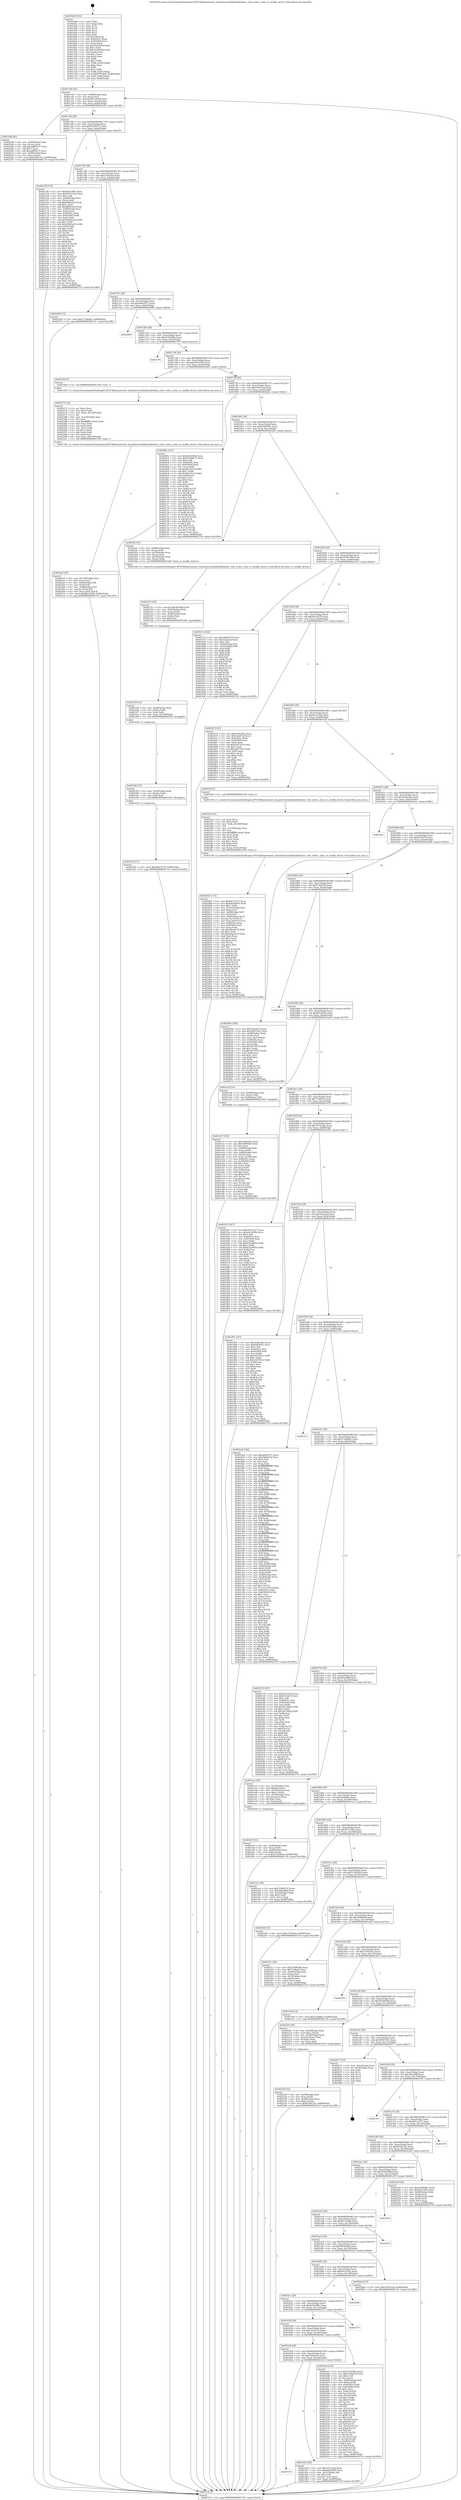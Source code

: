 digraph "0x4016d0" {
  label = "0x4016d0 (/mnt/c/Users/mathe/Desktop/tcc/POCII/binaries/extr_linuxdriversinfinibandhwbnxt_reib_verbs.c_bnxt_re_modify_device_Final-ollvm.out::main(0))"
  labelloc = "t"
  node[shape=record]

  Entry [label="",width=0.3,height=0.3,shape=circle,fillcolor=black,style=filled]
  "0x401744" [label="{
     0x401744 [32]\l
     | [instrs]\l
     &nbsp;&nbsp;0x401744 \<+6\>: mov -0x98(%rbp),%eax\l
     &nbsp;&nbsp;0x40174a \<+2\>: mov %eax,%ecx\l
     &nbsp;&nbsp;0x40174c \<+6\>: sub $0x8b218200,%ecx\l
     &nbsp;&nbsp;0x401752 \<+6\>: mov %eax,-0xac(%rbp)\l
     &nbsp;&nbsp;0x401758 \<+6\>: mov %ecx,-0xb0(%rbp)\l
     &nbsp;&nbsp;0x40175e \<+6\>: je 00000000004022d0 \<main+0xc00\>\l
  }"]
  "0x4022d0" [label="{
     0x4022d0 [42]\l
     | [instrs]\l
     &nbsp;&nbsp;0x4022d0 \<+4\>: mov -0x48(%rbp),%rax\l
     &nbsp;&nbsp;0x4022d4 \<+2\>: mov (%rax),%ecx\l
     &nbsp;&nbsp;0x4022d6 \<+6\>: add $0xad800c37,%ecx\l
     &nbsp;&nbsp;0x4022dc \<+3\>: add $0x1,%ecx\l
     &nbsp;&nbsp;0x4022df \<+6\>: sub $0xad800c37,%ecx\l
     &nbsp;&nbsp;0x4022e5 \<+4\>: mov -0x48(%rbp),%rax\l
     &nbsp;&nbsp;0x4022e9 \<+2\>: mov %ecx,(%rax)\l
     &nbsp;&nbsp;0x4022eb \<+10\>: movl $0x6500c32c,-0x98(%rbp)\l
     &nbsp;&nbsp;0x4022f5 \<+5\>: jmp 00000000004027c9 \<main+0x10f9\>\l
  }"]
  "0x401764" [label="{
     0x401764 [28]\l
     | [instrs]\l
     &nbsp;&nbsp;0x401764 \<+5\>: jmp 0000000000401769 \<main+0x99\>\l
     &nbsp;&nbsp;0x401769 \<+6\>: mov -0xac(%rbp),%eax\l
     &nbsp;&nbsp;0x40176f \<+5\>: sub $0x93309475,%eax\l
     &nbsp;&nbsp;0x401774 \<+6\>: mov %eax,-0xb4(%rbp)\l
     &nbsp;&nbsp;0x40177a \<+6\>: je 000000000040214f \<main+0xa7f\>\l
  }"]
  Exit [label="",width=0.3,height=0.3,shape=circle,fillcolor=black,style=filled,peripheries=2]
  "0x40214f" [label="{
     0x40214f [174]\l
     | [instrs]\l
     &nbsp;&nbsp;0x40214f \<+5\>: mov $0x6e62580c,%eax\l
     &nbsp;&nbsp;0x402154 \<+5\>: mov $0x4972142e,%ecx\l
     &nbsp;&nbsp;0x402159 \<+2\>: mov $0x1,%dl\l
     &nbsp;&nbsp;0x40215b \<+4\>: mov -0x60(%rbp),%rsi\l
     &nbsp;&nbsp;0x40215f \<+2\>: mov (%rsi),%edi\l
     &nbsp;&nbsp;0x402161 \<+6\>: sub $0xdd80ceb3,%edi\l
     &nbsp;&nbsp;0x402167 \<+3\>: add $0x1,%edi\l
     &nbsp;&nbsp;0x40216a \<+6\>: add $0xdd80ceb3,%edi\l
     &nbsp;&nbsp;0x402170 \<+4\>: mov -0x60(%rbp),%rsi\l
     &nbsp;&nbsp;0x402174 \<+2\>: mov %edi,(%rsi)\l
     &nbsp;&nbsp;0x402176 \<+7\>: mov 0x40505c,%edi\l
     &nbsp;&nbsp;0x40217d \<+8\>: mov 0x405060,%r8d\l
     &nbsp;&nbsp;0x402185 \<+3\>: mov %edi,%r9d\l
     &nbsp;&nbsp;0x402188 \<+7\>: sub $0x26926a29,%r9d\l
     &nbsp;&nbsp;0x40218f \<+4\>: sub $0x1,%r9d\l
     &nbsp;&nbsp;0x402193 \<+7\>: add $0x26926a29,%r9d\l
     &nbsp;&nbsp;0x40219a \<+4\>: imul %r9d,%edi\l
     &nbsp;&nbsp;0x40219e \<+3\>: and $0x1,%edi\l
     &nbsp;&nbsp;0x4021a1 \<+3\>: cmp $0x0,%edi\l
     &nbsp;&nbsp;0x4021a4 \<+4\>: sete %r10b\l
     &nbsp;&nbsp;0x4021a8 \<+4\>: cmp $0xa,%r8d\l
     &nbsp;&nbsp;0x4021ac \<+4\>: setl %r11b\l
     &nbsp;&nbsp;0x4021b0 \<+3\>: mov %r10b,%bl\l
     &nbsp;&nbsp;0x4021b3 \<+3\>: xor $0xff,%bl\l
     &nbsp;&nbsp;0x4021b6 \<+3\>: mov %r11b,%r14b\l
     &nbsp;&nbsp;0x4021b9 \<+4\>: xor $0xff,%r14b\l
     &nbsp;&nbsp;0x4021bd \<+3\>: xor $0x1,%dl\l
     &nbsp;&nbsp;0x4021c0 \<+3\>: mov %bl,%r15b\l
     &nbsp;&nbsp;0x4021c3 \<+4\>: and $0xff,%r15b\l
     &nbsp;&nbsp;0x4021c7 \<+3\>: and %dl,%r10b\l
     &nbsp;&nbsp;0x4021ca \<+3\>: mov %r14b,%r12b\l
     &nbsp;&nbsp;0x4021cd \<+4\>: and $0xff,%r12b\l
     &nbsp;&nbsp;0x4021d1 \<+3\>: and %dl,%r11b\l
     &nbsp;&nbsp;0x4021d4 \<+3\>: or %r10b,%r15b\l
     &nbsp;&nbsp;0x4021d7 \<+3\>: or %r11b,%r12b\l
     &nbsp;&nbsp;0x4021da \<+3\>: xor %r12b,%r15b\l
     &nbsp;&nbsp;0x4021dd \<+3\>: or %r14b,%bl\l
     &nbsp;&nbsp;0x4021e0 \<+3\>: xor $0xff,%bl\l
     &nbsp;&nbsp;0x4021e3 \<+3\>: or $0x1,%dl\l
     &nbsp;&nbsp;0x4021e6 \<+2\>: and %dl,%bl\l
     &nbsp;&nbsp;0x4021e8 \<+3\>: or %bl,%r15b\l
     &nbsp;&nbsp;0x4021eb \<+4\>: test $0x1,%r15b\l
     &nbsp;&nbsp;0x4021ef \<+3\>: cmovne %ecx,%eax\l
     &nbsp;&nbsp;0x4021f2 \<+6\>: mov %eax,-0x98(%rbp)\l
     &nbsp;&nbsp;0x4021f8 \<+5\>: jmp 00000000004027c9 \<main+0x10f9\>\l
  }"]
  "0x401780" [label="{
     0x401780 [28]\l
     | [instrs]\l
     &nbsp;&nbsp;0x401780 \<+5\>: jmp 0000000000401785 \<main+0xb5\>\l
     &nbsp;&nbsp;0x401785 \<+6\>: mov -0xac(%rbp),%eax\l
     &nbsp;&nbsp;0x40178b \<+5\>: sub $0xa149a3c6,%eax\l
     &nbsp;&nbsp;0x401790 \<+6\>: mov %eax,-0xb8(%rbp)\l
     &nbsp;&nbsp;0x401796 \<+6\>: je 0000000000402569 \<main+0xe99\>\l
  }"]
  "0x402354" [label="{
     0x402354 [15]\l
     | [instrs]\l
     &nbsp;&nbsp;0x402354 \<+10\>: movl $0xe82a3570,-0x98(%rbp)\l
     &nbsp;&nbsp;0x40235e \<+5\>: jmp 00000000004027c9 \<main+0x10f9\>\l
  }"]
  "0x402569" [label="{
     0x402569 [15]\l
     | [instrs]\l
     &nbsp;&nbsp;0x402569 \<+10\>: movl $0x272dbd92,-0x98(%rbp)\l
     &nbsp;&nbsp;0x402573 \<+5\>: jmp 00000000004027c9 \<main+0x10f9\>\l
  }"]
  "0x40179c" [label="{
     0x40179c [28]\l
     | [instrs]\l
     &nbsp;&nbsp;0x40179c \<+5\>: jmp 00000000004017a1 \<main+0xd1\>\l
     &nbsp;&nbsp;0x4017a1 \<+6\>: mov -0xac(%rbp),%eax\l
     &nbsp;&nbsp;0x4017a7 \<+5\>: sub $0xa6bc8375,%eax\l
     &nbsp;&nbsp;0x4017ac \<+6\>: mov %eax,-0xbc(%rbp)\l
     &nbsp;&nbsp;0x4017b2 \<+6\>: je 0000000000402689 \<main+0xfb9\>\l
  }"]
  "0x402345" [label="{
     0x402345 [15]\l
     | [instrs]\l
     &nbsp;&nbsp;0x402345 \<+4\>: mov -0x50(%rbp),%rdx\l
     &nbsp;&nbsp;0x402349 \<+3\>: mov (%rdx),%rdx\l
     &nbsp;&nbsp;0x40234c \<+3\>: mov %rdx,%rdi\l
     &nbsp;&nbsp;0x40234f \<+5\>: call 0000000000401030 \<free@plt\>\l
     | [calls]\l
     &nbsp;&nbsp;0x401030 \{1\} (unknown)\l
  }"]
  "0x402689" [label="{
     0x402689\l
  }", style=dashed]
  "0x4017b8" [label="{
     0x4017b8 [28]\l
     | [instrs]\l
     &nbsp;&nbsp;0x4017b8 \<+5\>: jmp 00000000004017bd \<main+0xed\>\l
     &nbsp;&nbsp;0x4017bd \<+6\>: mov -0xac(%rbp),%eax\l
     &nbsp;&nbsp;0x4017c3 \<+5\>: sub $0xb75b28be,%eax\l
     &nbsp;&nbsp;0x4017c8 \<+6\>: mov %eax,-0xc0(%rbp)\l
     &nbsp;&nbsp;0x4017ce \<+6\>: je 0000000000402795 \<main+0x10c5\>\l
  }"]
  "0x402330" [label="{
     0x402330 [21]\l
     | [instrs]\l
     &nbsp;&nbsp;0x402330 \<+4\>: mov -0x68(%rbp),%rdx\l
     &nbsp;&nbsp;0x402334 \<+3\>: mov (%rdx),%rdx\l
     &nbsp;&nbsp;0x402337 \<+3\>: mov %rdx,%rdi\l
     &nbsp;&nbsp;0x40233a \<+6\>: mov %eax,-0x158(%rbp)\l
     &nbsp;&nbsp;0x402340 \<+5\>: call 0000000000401030 \<free@plt\>\l
     | [calls]\l
     &nbsp;&nbsp;0x401030 \{1\} (unknown)\l
  }"]
  "0x402795" [label="{
     0x402795\l
  }", style=dashed]
  "0x4017d4" [label="{
     0x4017d4 [28]\l
     | [instrs]\l
     &nbsp;&nbsp;0x4017d4 \<+5\>: jmp 00000000004017d9 \<main+0x109\>\l
     &nbsp;&nbsp;0x4017d9 \<+6\>: mov -0xac(%rbp),%eax\l
     &nbsp;&nbsp;0x4017df \<+5\>: sub $0xbefe5302,%eax\l
     &nbsp;&nbsp;0x4017e4 \<+6\>: mov %eax,-0xc4(%rbp)\l
     &nbsp;&nbsp;0x4017ea \<+6\>: je 000000000040226d \<main+0xb9d\>\l
  }"]
  "0x402313" [label="{
     0x402313 [29]\l
     | [instrs]\l
     &nbsp;&nbsp;0x402313 \<+10\>: movabs $0x4030b6,%rdi\l
     &nbsp;&nbsp;0x40231d \<+4\>: mov -0x40(%rbp),%rdx\l
     &nbsp;&nbsp;0x402321 \<+2\>: mov %eax,(%rdx)\l
     &nbsp;&nbsp;0x402323 \<+4\>: mov -0x40(%rbp),%rdx\l
     &nbsp;&nbsp;0x402327 \<+2\>: mov (%rdx),%esi\l
     &nbsp;&nbsp;0x402329 \<+2\>: mov $0x0,%al\l
     &nbsp;&nbsp;0x40232b \<+5\>: call 0000000000401040 \<printf@plt\>\l
     | [calls]\l
     &nbsp;&nbsp;0x401040 \{1\} (unknown)\l
  }"]
  "0x40226d" [label="{
     0x40226d [5]\l
     | [instrs]\l
     &nbsp;&nbsp;0x40226d \<+5\>: call 0000000000401160 \<next_i\>\l
     | [calls]\l
     &nbsp;&nbsp;0x401160 \{1\} (/mnt/c/Users/mathe/Desktop/tcc/POCII/binaries/extr_linuxdriversinfinibandhwbnxt_reib_verbs.c_bnxt_re_modify_device_Final-ollvm.out::next_i)\l
  }"]
  "0x4017f0" [label="{
     0x4017f0 [28]\l
     | [instrs]\l
     &nbsp;&nbsp;0x4017f0 \<+5\>: jmp 00000000004017f5 \<main+0x125\>\l
     &nbsp;&nbsp;0x4017f5 \<+6\>: mov -0xac(%rbp),%eax\l
     &nbsp;&nbsp;0x4017fb \<+5\>: sub $0xd1847ac0,%eax\l
     &nbsp;&nbsp;0x401800 \<+6\>: mov %eax,-0xc8(%rbp)\l
     &nbsp;&nbsp;0x401806 \<+6\>: je 00000000004020bc \<main+0x9ec\>\l
  }"]
  "0x4022a6" [label="{
     0x4022a6 [42]\l
     | [instrs]\l
     &nbsp;&nbsp;0x4022a6 \<+6\>: mov -0x154(%rbp),%ecx\l
     &nbsp;&nbsp;0x4022ac \<+3\>: imul %eax,%ecx\l
     &nbsp;&nbsp;0x4022af \<+4\>: mov -0x50(%rbp),%r8\l
     &nbsp;&nbsp;0x4022b3 \<+3\>: mov (%r8),%r8\l
     &nbsp;&nbsp;0x4022b6 \<+4\>: mov -0x48(%rbp),%r9\l
     &nbsp;&nbsp;0x4022ba \<+3\>: movslq (%r9),%r9\l
     &nbsp;&nbsp;0x4022bd \<+4\>: mov %ecx,(%r8,%r9,4)\l
     &nbsp;&nbsp;0x4022c1 \<+10\>: movl $0x8b218200,-0x98(%rbp)\l
     &nbsp;&nbsp;0x4022cb \<+5\>: jmp 00000000004027c9 \<main+0x10f9\>\l
  }"]
  "0x4020bc" [label="{
     0x4020bc [147]\l
     | [instrs]\l
     &nbsp;&nbsp;0x4020bc \<+5\>: mov $0x6e62580c,%eax\l
     &nbsp;&nbsp;0x4020c1 \<+5\>: mov $0x93309475,%ecx\l
     &nbsp;&nbsp;0x4020c6 \<+2\>: mov $0x1,%dl\l
     &nbsp;&nbsp;0x4020c8 \<+7\>: mov 0x40505c,%esi\l
     &nbsp;&nbsp;0x4020cf \<+7\>: mov 0x405060,%edi\l
     &nbsp;&nbsp;0x4020d6 \<+3\>: mov %esi,%r8d\l
     &nbsp;&nbsp;0x4020d9 \<+7\>: sub $0xfde1f1a3,%r8d\l
     &nbsp;&nbsp;0x4020e0 \<+4\>: sub $0x1,%r8d\l
     &nbsp;&nbsp;0x4020e4 \<+7\>: add $0xfde1f1a3,%r8d\l
     &nbsp;&nbsp;0x4020eb \<+4\>: imul %r8d,%esi\l
     &nbsp;&nbsp;0x4020ef \<+3\>: and $0x1,%esi\l
     &nbsp;&nbsp;0x4020f2 \<+3\>: cmp $0x0,%esi\l
     &nbsp;&nbsp;0x4020f5 \<+4\>: sete %r9b\l
     &nbsp;&nbsp;0x4020f9 \<+3\>: cmp $0xa,%edi\l
     &nbsp;&nbsp;0x4020fc \<+4\>: setl %r10b\l
     &nbsp;&nbsp;0x402100 \<+3\>: mov %r9b,%r11b\l
     &nbsp;&nbsp;0x402103 \<+4\>: xor $0xff,%r11b\l
     &nbsp;&nbsp;0x402107 \<+3\>: mov %r10b,%bl\l
     &nbsp;&nbsp;0x40210a \<+3\>: xor $0xff,%bl\l
     &nbsp;&nbsp;0x40210d \<+3\>: xor $0x1,%dl\l
     &nbsp;&nbsp;0x402110 \<+3\>: mov %r11b,%r14b\l
     &nbsp;&nbsp;0x402113 \<+4\>: and $0xff,%r14b\l
     &nbsp;&nbsp;0x402117 \<+3\>: and %dl,%r9b\l
     &nbsp;&nbsp;0x40211a \<+3\>: mov %bl,%r15b\l
     &nbsp;&nbsp;0x40211d \<+4\>: and $0xff,%r15b\l
     &nbsp;&nbsp;0x402121 \<+3\>: and %dl,%r10b\l
     &nbsp;&nbsp;0x402124 \<+3\>: or %r9b,%r14b\l
     &nbsp;&nbsp;0x402127 \<+3\>: or %r10b,%r15b\l
     &nbsp;&nbsp;0x40212a \<+3\>: xor %r15b,%r14b\l
     &nbsp;&nbsp;0x40212d \<+3\>: or %bl,%r11b\l
     &nbsp;&nbsp;0x402130 \<+4\>: xor $0xff,%r11b\l
     &nbsp;&nbsp;0x402134 \<+3\>: or $0x1,%dl\l
     &nbsp;&nbsp;0x402137 \<+3\>: and %dl,%r11b\l
     &nbsp;&nbsp;0x40213a \<+3\>: or %r11b,%r14b\l
     &nbsp;&nbsp;0x40213d \<+4\>: test $0x1,%r14b\l
     &nbsp;&nbsp;0x402141 \<+3\>: cmovne %ecx,%eax\l
     &nbsp;&nbsp;0x402144 \<+6\>: mov %eax,-0x98(%rbp)\l
     &nbsp;&nbsp;0x40214a \<+5\>: jmp 00000000004027c9 \<main+0x10f9\>\l
  }"]
  "0x40180c" [label="{
     0x40180c [28]\l
     | [instrs]\l
     &nbsp;&nbsp;0x40180c \<+5\>: jmp 0000000000401811 \<main+0x141\>\l
     &nbsp;&nbsp;0x401811 \<+6\>: mov -0xac(%rbp),%eax\l
     &nbsp;&nbsp;0x401817 \<+5\>: sub $0xd3869461,%eax\l
     &nbsp;&nbsp;0x40181c \<+6\>: mov %eax,-0xcc(%rbp)\l
     &nbsp;&nbsp;0x401822 \<+6\>: je 00000000004022fa \<main+0xc2a\>\l
  }"]
  "0x402272" [label="{
     0x402272 [52]\l
     | [instrs]\l
     &nbsp;&nbsp;0x402272 \<+2\>: xor %ecx,%ecx\l
     &nbsp;&nbsp;0x402274 \<+5\>: mov $0x2,%edx\l
     &nbsp;&nbsp;0x402279 \<+6\>: mov %edx,-0x150(%rbp)\l
     &nbsp;&nbsp;0x40227f \<+1\>: cltd\l
     &nbsp;&nbsp;0x402280 \<+6\>: mov -0x150(%rbp),%esi\l
     &nbsp;&nbsp;0x402286 \<+2\>: idiv %esi\l
     &nbsp;&nbsp;0x402288 \<+6\>: imul $0xfffffffe,%edx,%edx\l
     &nbsp;&nbsp;0x40228e \<+2\>: mov %ecx,%edi\l
     &nbsp;&nbsp;0x402290 \<+2\>: sub %edx,%edi\l
     &nbsp;&nbsp;0x402292 \<+2\>: mov %ecx,%edx\l
     &nbsp;&nbsp;0x402294 \<+3\>: sub $0x1,%edx\l
     &nbsp;&nbsp;0x402297 \<+2\>: add %edx,%edi\l
     &nbsp;&nbsp;0x402299 \<+2\>: sub %edi,%ecx\l
     &nbsp;&nbsp;0x40229b \<+6\>: mov %ecx,-0x154(%rbp)\l
     &nbsp;&nbsp;0x4022a1 \<+5\>: call 0000000000401160 \<next_i\>\l
     | [calls]\l
     &nbsp;&nbsp;0x401160 \{1\} (/mnt/c/Users/mathe/Desktop/tcc/POCII/binaries/extr_linuxdriversinfinibandhwbnxt_reib_verbs.c_bnxt_re_modify_device_Final-ollvm.out::next_i)\l
  }"]
  "0x4022fa" [label="{
     0x4022fa [25]\l
     | [instrs]\l
     &nbsp;&nbsp;0x4022fa \<+4\>: mov -0x68(%rbp),%rax\l
     &nbsp;&nbsp;0x4022fe \<+3\>: mov (%rax),%rdi\l
     &nbsp;&nbsp;0x402301 \<+4\>: mov -0x78(%rbp),%rax\l
     &nbsp;&nbsp;0x402305 \<+2\>: mov (%rax),%esi\l
     &nbsp;&nbsp;0x402307 \<+4\>: mov -0x50(%rbp),%rax\l
     &nbsp;&nbsp;0x40230b \<+3\>: mov (%rax),%rdx\l
     &nbsp;&nbsp;0x40230e \<+5\>: call 0000000000401240 \<bnxt_re_modify_device\>\l
     | [calls]\l
     &nbsp;&nbsp;0x401240 \{1\} (/mnt/c/Users/mathe/Desktop/tcc/POCII/binaries/extr_linuxdriversinfinibandhwbnxt_reib_verbs.c_bnxt_re_modify_device_Final-ollvm.out::bnxt_re_modify_device)\l
  }"]
  "0x401828" [label="{
     0x401828 [28]\l
     | [instrs]\l
     &nbsp;&nbsp;0x401828 \<+5\>: jmp 000000000040182d \<main+0x15d\>\l
     &nbsp;&nbsp;0x40182d \<+6\>: mov -0xac(%rbp),%eax\l
     &nbsp;&nbsp;0x401833 \<+5\>: sub $0xd7f91464,%eax\l
     &nbsp;&nbsp;0x401838 \<+6\>: mov %eax,-0xd0(%rbp)\l
     &nbsp;&nbsp;0x40183e \<+6\>: je 0000000000401b7a \<main+0x4aa\>\l
  }"]
  "0x402229" [label="{
     0x402229 [32]\l
     | [instrs]\l
     &nbsp;&nbsp;0x402229 \<+4\>: mov -0x50(%rbp),%rdi\l
     &nbsp;&nbsp;0x40222d \<+3\>: mov %rax,(%rdi)\l
     &nbsp;&nbsp;0x402230 \<+4\>: mov -0x48(%rbp),%rax\l
     &nbsp;&nbsp;0x402234 \<+6\>: movl $0x0,(%rax)\l
     &nbsp;&nbsp;0x40223a \<+10\>: movl $0x6500c32c,-0x98(%rbp)\l
     &nbsp;&nbsp;0x402244 \<+5\>: jmp 00000000004027c9 \<main+0x10f9\>\l
  }"]
  "0x401b7a" [label="{
     0x401b7a [106]\l
     | [instrs]\l
     &nbsp;&nbsp;0x401b7a \<+5\>: mov $0xa6bc8375,%eax\l
     &nbsp;&nbsp;0x401b7f \<+5\>: mov $0x1ba32ccf,%ecx\l
     &nbsp;&nbsp;0x401b84 \<+2\>: mov $0x1,%dl\l
     &nbsp;&nbsp;0x401b86 \<+7\>: mov -0x92(%rbp),%sil\l
     &nbsp;&nbsp;0x401b8d \<+7\>: mov -0x91(%rbp),%dil\l
     &nbsp;&nbsp;0x401b94 \<+3\>: mov %sil,%r8b\l
     &nbsp;&nbsp;0x401b97 \<+4\>: xor $0xff,%r8b\l
     &nbsp;&nbsp;0x401b9b \<+3\>: mov %dil,%r9b\l
     &nbsp;&nbsp;0x401b9e \<+4\>: xor $0xff,%r9b\l
     &nbsp;&nbsp;0x401ba2 \<+3\>: xor $0x0,%dl\l
     &nbsp;&nbsp;0x401ba5 \<+3\>: mov %r8b,%r10b\l
     &nbsp;&nbsp;0x401ba8 \<+4\>: and $0x0,%r10b\l
     &nbsp;&nbsp;0x401bac \<+3\>: and %dl,%sil\l
     &nbsp;&nbsp;0x401baf \<+3\>: mov %r9b,%r11b\l
     &nbsp;&nbsp;0x401bb2 \<+4\>: and $0x0,%r11b\l
     &nbsp;&nbsp;0x401bb6 \<+3\>: and %dl,%dil\l
     &nbsp;&nbsp;0x401bb9 \<+3\>: or %sil,%r10b\l
     &nbsp;&nbsp;0x401bbc \<+3\>: or %dil,%r11b\l
     &nbsp;&nbsp;0x401bbf \<+3\>: xor %r11b,%r10b\l
     &nbsp;&nbsp;0x401bc2 \<+3\>: or %r9b,%r8b\l
     &nbsp;&nbsp;0x401bc5 \<+4\>: xor $0xff,%r8b\l
     &nbsp;&nbsp;0x401bc9 \<+3\>: or $0x0,%dl\l
     &nbsp;&nbsp;0x401bcc \<+3\>: and %dl,%r8b\l
     &nbsp;&nbsp;0x401bcf \<+3\>: or %r8b,%r10b\l
     &nbsp;&nbsp;0x401bd2 \<+4\>: test $0x1,%r10b\l
     &nbsp;&nbsp;0x401bd6 \<+3\>: cmovne %ecx,%eax\l
     &nbsp;&nbsp;0x401bd9 \<+6\>: mov %eax,-0x98(%rbp)\l
     &nbsp;&nbsp;0x401bdf \<+5\>: jmp 00000000004027c9 \<main+0x10f9\>\l
  }"]
  "0x401844" [label="{
     0x401844 [28]\l
     | [instrs]\l
     &nbsp;&nbsp;0x401844 \<+5\>: jmp 0000000000401849 \<main+0x179\>\l
     &nbsp;&nbsp;0x401849 \<+6\>: mov -0xac(%rbp),%eax\l
     &nbsp;&nbsp;0x40184f \<+5\>: sub $0xe82a3570,%eax\l
     &nbsp;&nbsp;0x401854 \<+6\>: mov %eax,-0xd4(%rbp)\l
     &nbsp;&nbsp;0x40185a \<+6\>: je 0000000000402474 \<main+0xda4\>\l
  }"]
  "0x4027c9" [label="{
     0x4027c9 [5]\l
     | [instrs]\l
     &nbsp;&nbsp;0x4027c9 \<+5\>: jmp 0000000000401744 \<main+0x74\>\l
  }"]
  "0x4016d0" [label="{
     0x4016d0 [116]\l
     | [instrs]\l
     &nbsp;&nbsp;0x4016d0 \<+1\>: push %rbp\l
     &nbsp;&nbsp;0x4016d1 \<+3\>: mov %rsp,%rbp\l
     &nbsp;&nbsp;0x4016d4 \<+2\>: push %r15\l
     &nbsp;&nbsp;0x4016d6 \<+2\>: push %r14\l
     &nbsp;&nbsp;0x4016d8 \<+2\>: push %r13\l
     &nbsp;&nbsp;0x4016da \<+2\>: push %r12\l
     &nbsp;&nbsp;0x4016dc \<+1\>: push %rbx\l
     &nbsp;&nbsp;0x4016dd \<+7\>: sub $0x148,%rsp\l
     &nbsp;&nbsp;0x4016e4 \<+7\>: mov 0x40505c,%eax\l
     &nbsp;&nbsp;0x4016eb \<+7\>: mov 0x405060,%ecx\l
     &nbsp;&nbsp;0x4016f2 \<+2\>: mov %eax,%edx\l
     &nbsp;&nbsp;0x4016f4 \<+6\>: sub $0x23cb4a99,%edx\l
     &nbsp;&nbsp;0x4016fa \<+3\>: sub $0x1,%edx\l
     &nbsp;&nbsp;0x4016fd \<+6\>: add $0x23cb4a99,%edx\l
     &nbsp;&nbsp;0x401703 \<+3\>: imul %edx,%eax\l
     &nbsp;&nbsp;0x401706 \<+3\>: and $0x1,%eax\l
     &nbsp;&nbsp;0x401709 \<+3\>: cmp $0x0,%eax\l
     &nbsp;&nbsp;0x40170c \<+4\>: sete %r8b\l
     &nbsp;&nbsp;0x401710 \<+4\>: and $0x1,%r8b\l
     &nbsp;&nbsp;0x401714 \<+7\>: mov %r8b,-0x92(%rbp)\l
     &nbsp;&nbsp;0x40171b \<+3\>: cmp $0xa,%ecx\l
     &nbsp;&nbsp;0x40171e \<+4\>: setl %r8b\l
     &nbsp;&nbsp;0x401722 \<+4\>: and $0x1,%r8b\l
     &nbsp;&nbsp;0x401726 \<+7\>: mov %r8b,-0x91(%rbp)\l
     &nbsp;&nbsp;0x40172d \<+10\>: movl $0xd7f91464,-0x98(%rbp)\l
     &nbsp;&nbsp;0x401737 \<+6\>: mov %edi,-0x9c(%rbp)\l
     &nbsp;&nbsp;0x40173d \<+7\>: mov %rsi,-0xa8(%rbp)\l
  }"]
  "0x402001" [label="{
     0x402001 [172]\l
     | [instrs]\l
     &nbsp;&nbsp;0x402001 \<+5\>: mov $0x647c2227,%ecx\l
     &nbsp;&nbsp;0x402006 \<+5\>: mov $0x6836e6e8,%edx\l
     &nbsp;&nbsp;0x40200b \<+3\>: mov $0x1,%r8b\l
     &nbsp;&nbsp;0x40200e \<+6\>: mov -0x14c(%rbp),%esi\l
     &nbsp;&nbsp;0x402014 \<+3\>: imul %eax,%esi\l
     &nbsp;&nbsp;0x402017 \<+4\>: mov -0x68(%rbp),%r9\l
     &nbsp;&nbsp;0x40201b \<+3\>: mov (%r9),%r9\l
     &nbsp;&nbsp;0x40201e \<+4\>: mov -0x60(%rbp),%r10\l
     &nbsp;&nbsp;0x402022 \<+3\>: movslq (%r10),%r10\l
     &nbsp;&nbsp;0x402025 \<+4\>: mov %esi,(%r9,%r10,4)\l
     &nbsp;&nbsp;0x402029 \<+7\>: mov 0x40505c,%eax\l
     &nbsp;&nbsp;0x402030 \<+7\>: mov 0x405060,%esi\l
     &nbsp;&nbsp;0x402037 \<+2\>: mov %eax,%edi\l
     &nbsp;&nbsp;0x402039 \<+6\>: sub $0x30acbe33,%edi\l
     &nbsp;&nbsp;0x40203f \<+3\>: sub $0x1,%edi\l
     &nbsp;&nbsp;0x402042 \<+6\>: add $0x30acbe33,%edi\l
     &nbsp;&nbsp;0x402048 \<+3\>: imul %edi,%eax\l
     &nbsp;&nbsp;0x40204b \<+3\>: and $0x1,%eax\l
     &nbsp;&nbsp;0x40204e \<+3\>: cmp $0x0,%eax\l
     &nbsp;&nbsp;0x402051 \<+4\>: sete %r11b\l
     &nbsp;&nbsp;0x402055 \<+3\>: cmp $0xa,%esi\l
     &nbsp;&nbsp;0x402058 \<+3\>: setl %bl\l
     &nbsp;&nbsp;0x40205b \<+3\>: mov %r11b,%r14b\l
     &nbsp;&nbsp;0x40205e \<+4\>: xor $0xff,%r14b\l
     &nbsp;&nbsp;0x402062 \<+3\>: mov %bl,%r15b\l
     &nbsp;&nbsp;0x402065 \<+4\>: xor $0xff,%r15b\l
     &nbsp;&nbsp;0x402069 \<+4\>: xor $0x0,%r8b\l
     &nbsp;&nbsp;0x40206d \<+3\>: mov %r14b,%r12b\l
     &nbsp;&nbsp;0x402070 \<+4\>: and $0x0,%r12b\l
     &nbsp;&nbsp;0x402074 \<+3\>: and %r8b,%r11b\l
     &nbsp;&nbsp;0x402077 \<+3\>: mov %r15b,%r13b\l
     &nbsp;&nbsp;0x40207a \<+4\>: and $0x0,%r13b\l
     &nbsp;&nbsp;0x40207e \<+3\>: and %r8b,%bl\l
     &nbsp;&nbsp;0x402081 \<+3\>: or %r11b,%r12b\l
     &nbsp;&nbsp;0x402084 \<+3\>: or %bl,%r13b\l
     &nbsp;&nbsp;0x402087 \<+3\>: xor %r13b,%r12b\l
     &nbsp;&nbsp;0x40208a \<+3\>: or %r15b,%r14b\l
     &nbsp;&nbsp;0x40208d \<+4\>: xor $0xff,%r14b\l
     &nbsp;&nbsp;0x402091 \<+4\>: or $0x0,%r8b\l
     &nbsp;&nbsp;0x402095 \<+3\>: and %r8b,%r14b\l
     &nbsp;&nbsp;0x402098 \<+3\>: or %r14b,%r12b\l
     &nbsp;&nbsp;0x40209b \<+4\>: test $0x1,%r12b\l
     &nbsp;&nbsp;0x40209f \<+3\>: cmovne %edx,%ecx\l
     &nbsp;&nbsp;0x4020a2 \<+6\>: mov %ecx,-0x98(%rbp)\l
     &nbsp;&nbsp;0x4020a8 \<+5\>: jmp 00000000004027c9 \<main+0x10f9\>\l
  }"]
  "0x402474" [label="{
     0x402474 [91]\l
     | [instrs]\l
     &nbsp;&nbsp;0x402474 \<+5\>: mov $0xb75b28be,%eax\l
     &nbsp;&nbsp;0x402479 \<+5\>: mov $0x7a02f1c0,%ecx\l
     &nbsp;&nbsp;0x40247e \<+7\>: mov 0x40505c,%edx\l
     &nbsp;&nbsp;0x402485 \<+7\>: mov 0x405060,%esi\l
     &nbsp;&nbsp;0x40248c \<+2\>: mov %edx,%edi\l
     &nbsp;&nbsp;0x40248e \<+6\>: add $0xa4f37618,%edi\l
     &nbsp;&nbsp;0x402494 \<+3\>: sub $0x1,%edi\l
     &nbsp;&nbsp;0x402497 \<+6\>: sub $0xa4f37618,%edi\l
     &nbsp;&nbsp;0x40249d \<+3\>: imul %edi,%edx\l
     &nbsp;&nbsp;0x4024a0 \<+3\>: and $0x1,%edx\l
     &nbsp;&nbsp;0x4024a3 \<+3\>: cmp $0x0,%edx\l
     &nbsp;&nbsp;0x4024a6 \<+4\>: sete %r8b\l
     &nbsp;&nbsp;0x4024aa \<+3\>: cmp $0xa,%esi\l
     &nbsp;&nbsp;0x4024ad \<+4\>: setl %r9b\l
     &nbsp;&nbsp;0x4024b1 \<+3\>: mov %r8b,%r10b\l
     &nbsp;&nbsp;0x4024b4 \<+3\>: and %r9b,%r10b\l
     &nbsp;&nbsp;0x4024b7 \<+3\>: xor %r9b,%r8b\l
     &nbsp;&nbsp;0x4024ba \<+3\>: or %r8b,%r10b\l
     &nbsp;&nbsp;0x4024bd \<+4\>: test $0x1,%r10b\l
     &nbsp;&nbsp;0x4024c1 \<+3\>: cmovne %ecx,%eax\l
     &nbsp;&nbsp;0x4024c4 \<+6\>: mov %eax,-0x98(%rbp)\l
     &nbsp;&nbsp;0x4024ca \<+5\>: jmp 00000000004027c9 \<main+0x10f9\>\l
  }"]
  "0x401860" [label="{
     0x401860 [28]\l
     | [instrs]\l
     &nbsp;&nbsp;0x401860 \<+5\>: jmp 0000000000401865 \<main+0x195\>\l
     &nbsp;&nbsp;0x401865 \<+6\>: mov -0xac(%rbp),%eax\l
     &nbsp;&nbsp;0x40186b \<+5\>: sub $0xebc3e59a,%eax\l
     &nbsp;&nbsp;0x401870 \<+6\>: mov %eax,-0xd8(%rbp)\l
     &nbsp;&nbsp;0x401876 \<+6\>: je 0000000000401fc8 \<main+0x8f8\>\l
  }"]
  "0x401fcd" [label="{
     0x401fcd [52]\l
     | [instrs]\l
     &nbsp;&nbsp;0x401fcd \<+2\>: xor %ecx,%ecx\l
     &nbsp;&nbsp;0x401fcf \<+5\>: mov $0x2,%edx\l
     &nbsp;&nbsp;0x401fd4 \<+6\>: mov %edx,-0x148(%rbp)\l
     &nbsp;&nbsp;0x401fda \<+1\>: cltd\l
     &nbsp;&nbsp;0x401fdb \<+6\>: mov -0x148(%rbp),%esi\l
     &nbsp;&nbsp;0x401fe1 \<+2\>: idiv %esi\l
     &nbsp;&nbsp;0x401fe3 \<+6\>: imul $0xfffffffe,%edx,%edx\l
     &nbsp;&nbsp;0x401fe9 \<+2\>: mov %ecx,%edi\l
     &nbsp;&nbsp;0x401feb \<+2\>: sub %edx,%edi\l
     &nbsp;&nbsp;0x401fed \<+2\>: mov %ecx,%edx\l
     &nbsp;&nbsp;0x401fef \<+3\>: sub $0x1,%edx\l
     &nbsp;&nbsp;0x401ff2 \<+2\>: add %edx,%edi\l
     &nbsp;&nbsp;0x401ff4 \<+2\>: sub %edi,%ecx\l
     &nbsp;&nbsp;0x401ff6 \<+6\>: mov %ecx,-0x14c(%rbp)\l
     &nbsp;&nbsp;0x401ffc \<+5\>: call 0000000000401160 \<next_i\>\l
     | [calls]\l
     &nbsp;&nbsp;0x401160 \{1\} (/mnt/c/Users/mathe/Desktop/tcc/POCII/binaries/extr_linuxdriversinfinibandhwbnxt_reib_verbs.c_bnxt_re_modify_device_Final-ollvm.out::next_i)\l
  }"]
  "0x401fc8" [label="{
     0x401fc8 [5]\l
     | [instrs]\l
     &nbsp;&nbsp;0x401fc8 \<+5\>: call 0000000000401160 \<next_i\>\l
     | [calls]\l
     &nbsp;&nbsp;0x401160 \{1\} (/mnt/c/Users/mathe/Desktop/tcc/POCII/binaries/extr_linuxdriversinfinibandhwbnxt_reib_verbs.c_bnxt_re_modify_device_Final-ollvm.out::next_i)\l
  }"]
  "0x40187c" [label="{
     0x40187c [28]\l
     | [instrs]\l
     &nbsp;&nbsp;0x40187c \<+5\>: jmp 0000000000401881 \<main+0x1b1\>\l
     &nbsp;&nbsp;0x401881 \<+6\>: mov -0xac(%rbp),%eax\l
     &nbsp;&nbsp;0x401887 \<+5\>: sub $0xee6bcd5e,%eax\l
     &nbsp;&nbsp;0x40188c \<+6\>: mov %eax,-0xdc(%rbp)\l
     &nbsp;&nbsp;0x401892 \<+6\>: je 00000000004026ce \<main+0xffe\>\l
  }"]
  "0x401ef1" [label="{
     0x401ef1 [32]\l
     | [instrs]\l
     &nbsp;&nbsp;0x401ef1 \<+4\>: mov -0x68(%rbp),%rdi\l
     &nbsp;&nbsp;0x401ef5 \<+3\>: mov %rax,(%rdi)\l
     &nbsp;&nbsp;0x401ef8 \<+4\>: mov -0x60(%rbp),%rax\l
     &nbsp;&nbsp;0x401efc \<+6\>: movl $0x0,(%rax)\l
     &nbsp;&nbsp;0x401f02 \<+10\>: movl $0x51363be0,-0x98(%rbp)\l
     &nbsp;&nbsp;0x401f0c \<+5\>: jmp 00000000004027c9 \<main+0x10f9\>\l
  }"]
  "0x4026ce" [label="{
     0x4026ce\l
  }", style=dashed]
  "0x401898" [label="{
     0x401898 [28]\l
     | [instrs]\l
     &nbsp;&nbsp;0x401898 \<+5\>: jmp 000000000040189d \<main+0x1cd\>\l
     &nbsp;&nbsp;0x40189d \<+6\>: mov -0xac(%rbp),%eax\l
     &nbsp;&nbsp;0x4018a3 \<+5\>: sub $0xf355a97f,%eax\l
     &nbsp;&nbsp;0x4018a8 \<+6\>: mov %eax,-0xe0(%rbp)\l
     &nbsp;&nbsp;0x4018ae \<+6\>: je 000000000040260b \<main+0xf3b\>\l
  }"]
  "0x401e37" [label="{
     0x401e37 [102]\l
     | [instrs]\l
     &nbsp;&nbsp;0x401e37 \<+5\>: mov $0xee6bcd5e,%ecx\l
     &nbsp;&nbsp;0x401e3c \<+5\>: mov $0x54ff606d,%edx\l
     &nbsp;&nbsp;0x401e41 \<+2\>: xor %esi,%esi\l
     &nbsp;&nbsp;0x401e43 \<+4\>: mov -0x80(%rbp),%rdi\l
     &nbsp;&nbsp;0x401e47 \<+2\>: mov %eax,(%rdi)\l
     &nbsp;&nbsp;0x401e49 \<+4\>: mov -0x80(%rbp),%rdi\l
     &nbsp;&nbsp;0x401e4d \<+2\>: mov (%rdi),%eax\l
     &nbsp;&nbsp;0x401e4f \<+3\>: mov %eax,-0x30(%rbp)\l
     &nbsp;&nbsp;0x401e52 \<+7\>: mov 0x40505c,%eax\l
     &nbsp;&nbsp;0x401e59 \<+8\>: mov 0x405060,%r8d\l
     &nbsp;&nbsp;0x401e61 \<+3\>: sub $0x1,%esi\l
     &nbsp;&nbsp;0x401e64 \<+3\>: mov %eax,%r9d\l
     &nbsp;&nbsp;0x401e67 \<+3\>: add %esi,%r9d\l
     &nbsp;&nbsp;0x401e6a \<+4\>: imul %r9d,%eax\l
     &nbsp;&nbsp;0x401e6e \<+3\>: and $0x1,%eax\l
     &nbsp;&nbsp;0x401e71 \<+3\>: cmp $0x0,%eax\l
     &nbsp;&nbsp;0x401e74 \<+4\>: sete %r10b\l
     &nbsp;&nbsp;0x401e78 \<+4\>: cmp $0xa,%r8d\l
     &nbsp;&nbsp;0x401e7c \<+4\>: setl %r11b\l
     &nbsp;&nbsp;0x401e80 \<+3\>: mov %r10b,%bl\l
     &nbsp;&nbsp;0x401e83 \<+3\>: and %r11b,%bl\l
     &nbsp;&nbsp;0x401e86 \<+3\>: xor %r11b,%r10b\l
     &nbsp;&nbsp;0x401e89 \<+3\>: or %r10b,%bl\l
     &nbsp;&nbsp;0x401e8c \<+3\>: test $0x1,%bl\l
     &nbsp;&nbsp;0x401e8f \<+3\>: cmovne %edx,%ecx\l
     &nbsp;&nbsp;0x401e92 \<+6\>: mov %ecx,-0x98(%rbp)\l
     &nbsp;&nbsp;0x401e98 \<+5\>: jmp 00000000004027c9 \<main+0x10f9\>\l
  }"]
  "0x40260b" [label="{
     0x40260b [108]\l
     | [instrs]\l
     &nbsp;&nbsp;0x40260b \<+5\>: mov $0xf7c6a476,%eax\l
     &nbsp;&nbsp;0x402610 \<+5\>: mov $0x59837041,%ecx\l
     &nbsp;&nbsp;0x402615 \<+7\>: mov -0x90(%rbp),%rdx\l
     &nbsp;&nbsp;0x40261c \<+2\>: mov (%rdx),%esi\l
     &nbsp;&nbsp;0x40261e \<+3\>: mov %esi,-0x2c(%rbp)\l
     &nbsp;&nbsp;0x402621 \<+7\>: mov 0x40505c,%esi\l
     &nbsp;&nbsp;0x402628 \<+7\>: mov 0x405060,%edi\l
     &nbsp;&nbsp;0x40262f \<+3\>: mov %esi,%r8d\l
     &nbsp;&nbsp;0x402632 \<+7\>: add $0x3817f370,%r8d\l
     &nbsp;&nbsp;0x402639 \<+4\>: sub $0x1,%r8d\l
     &nbsp;&nbsp;0x40263d \<+7\>: sub $0x3817f370,%r8d\l
     &nbsp;&nbsp;0x402644 \<+4\>: imul %r8d,%esi\l
     &nbsp;&nbsp;0x402648 \<+3\>: and $0x1,%esi\l
     &nbsp;&nbsp;0x40264b \<+3\>: cmp $0x0,%esi\l
     &nbsp;&nbsp;0x40264e \<+4\>: sete %r9b\l
     &nbsp;&nbsp;0x402652 \<+3\>: cmp $0xa,%edi\l
     &nbsp;&nbsp;0x402655 \<+4\>: setl %r10b\l
     &nbsp;&nbsp;0x402659 \<+3\>: mov %r9b,%r11b\l
     &nbsp;&nbsp;0x40265c \<+3\>: and %r10b,%r11b\l
     &nbsp;&nbsp;0x40265f \<+3\>: xor %r10b,%r9b\l
     &nbsp;&nbsp;0x402662 \<+3\>: or %r9b,%r11b\l
     &nbsp;&nbsp;0x402665 \<+4\>: test $0x1,%r11b\l
     &nbsp;&nbsp;0x402669 \<+3\>: cmovne %ecx,%eax\l
     &nbsp;&nbsp;0x40266c \<+6\>: mov %eax,-0x98(%rbp)\l
     &nbsp;&nbsp;0x402672 \<+5\>: jmp 00000000004027c9 \<main+0x10f9\>\l
  }"]
  "0x4018b4" [label="{
     0x4018b4 [28]\l
     | [instrs]\l
     &nbsp;&nbsp;0x4018b4 \<+5\>: jmp 00000000004018b9 \<main+0x1e9\>\l
     &nbsp;&nbsp;0x4018b9 \<+6\>: mov -0xac(%rbp),%eax\l
     &nbsp;&nbsp;0x4018bf \<+5\>: sub $0xf7c6a476,%eax\l
     &nbsp;&nbsp;0x4018c4 \<+6\>: mov %eax,-0xe4(%rbp)\l
     &nbsp;&nbsp;0x4018ca \<+6\>: je 00000000004027b1 \<main+0x10e1\>\l
  }"]
  "0x401b70" [label="{
     0x401b70\l
  }", style=dashed]
  "0x4027b1" [label="{
     0x4027b1\l
  }", style=dashed]
  "0x4018d0" [label="{
     0x4018d0 [28]\l
     | [instrs]\l
     &nbsp;&nbsp;0x4018d0 \<+5\>: jmp 00000000004018d5 \<main+0x205\>\l
     &nbsp;&nbsp;0x4018d5 \<+6\>: mov -0xac(%rbp),%eax\l
     &nbsp;&nbsp;0x4018db \<+5\>: sub $0xfe826455,%eax\l
     &nbsp;&nbsp;0x4018e0 \<+6\>: mov %eax,-0xe8(%rbp)\l
     &nbsp;&nbsp;0x4018e6 \<+6\>: je 0000000000401e24 \<main+0x754\>\l
  }"]
  "0x401d52" [label="{
     0x401d52 [30]\l
     | [instrs]\l
     &nbsp;&nbsp;0x401d52 \<+5\>: mov $0x1473cadc,%eax\l
     &nbsp;&nbsp;0x401d57 \<+5\>: mov $0x66452060,%ecx\l
     &nbsp;&nbsp;0x401d5c \<+3\>: mov -0x31(%rbp),%dl\l
     &nbsp;&nbsp;0x401d5f \<+3\>: test $0x1,%dl\l
     &nbsp;&nbsp;0x401d62 \<+3\>: cmovne %ecx,%eax\l
     &nbsp;&nbsp;0x401d65 \<+6\>: mov %eax,-0x98(%rbp)\l
     &nbsp;&nbsp;0x401d6b \<+5\>: jmp 00000000004027c9 \<main+0x10f9\>\l
  }"]
  "0x401e24" [label="{
     0x401e24 [19]\l
     | [instrs]\l
     &nbsp;&nbsp;0x401e24 \<+7\>: mov -0x88(%rbp),%rax\l
     &nbsp;&nbsp;0x401e2b \<+3\>: mov (%rax),%rax\l
     &nbsp;&nbsp;0x401e2e \<+4\>: mov 0x8(%rax),%rdi\l
     &nbsp;&nbsp;0x401e32 \<+5\>: call 0000000000401060 \<atoi@plt\>\l
     | [calls]\l
     &nbsp;&nbsp;0x401060 \{1\} (unknown)\l
  }"]
  "0x4018ec" [label="{
     0x4018ec [28]\l
     | [instrs]\l
     &nbsp;&nbsp;0x4018ec \<+5\>: jmp 00000000004018f1 \<main+0x221\>\l
     &nbsp;&nbsp;0x4018f1 \<+6\>: mov -0xac(%rbp),%eax\l
     &nbsp;&nbsp;0x4018f7 \<+5\>: sub $0x7198e42,%eax\l
     &nbsp;&nbsp;0x4018fc \<+6\>: mov %eax,-0xec(%rbp)\l
     &nbsp;&nbsp;0x401902 \<+6\>: je 0000000000401f35 \<main+0x865\>\l
  }"]
  "0x401b54" [label="{
     0x401b54 [28]\l
     | [instrs]\l
     &nbsp;&nbsp;0x401b54 \<+5\>: jmp 0000000000401b59 \<main+0x489\>\l
     &nbsp;&nbsp;0x401b59 \<+6\>: mov -0xac(%rbp),%eax\l
     &nbsp;&nbsp;0x401b5f \<+5\>: sub $0x7bf0ab19,%eax\l
     &nbsp;&nbsp;0x401b64 \<+6\>: mov %eax,-0x144(%rbp)\l
     &nbsp;&nbsp;0x401b6a \<+6\>: je 0000000000401d52 \<main+0x682\>\l
  }"]
  "0x401f35" [label="{
     0x401f35 [147]\l
     | [instrs]\l
     &nbsp;&nbsp;0x401f35 \<+5\>: mov $0x647c2227,%eax\l
     &nbsp;&nbsp;0x401f3a \<+5\>: mov $0xebc3e59a,%ecx\l
     &nbsp;&nbsp;0x401f3f \<+2\>: mov $0x1,%dl\l
     &nbsp;&nbsp;0x401f41 \<+7\>: mov 0x40505c,%esi\l
     &nbsp;&nbsp;0x401f48 \<+7\>: mov 0x405060,%edi\l
     &nbsp;&nbsp;0x401f4f \<+3\>: mov %esi,%r8d\l
     &nbsp;&nbsp;0x401f52 \<+7\>: add $0xd32ed830,%r8d\l
     &nbsp;&nbsp;0x401f59 \<+4\>: sub $0x1,%r8d\l
     &nbsp;&nbsp;0x401f5d \<+7\>: sub $0xd32ed830,%r8d\l
     &nbsp;&nbsp;0x401f64 \<+4\>: imul %r8d,%esi\l
     &nbsp;&nbsp;0x401f68 \<+3\>: and $0x1,%esi\l
     &nbsp;&nbsp;0x401f6b \<+3\>: cmp $0x0,%esi\l
     &nbsp;&nbsp;0x401f6e \<+4\>: sete %r9b\l
     &nbsp;&nbsp;0x401f72 \<+3\>: cmp $0xa,%edi\l
     &nbsp;&nbsp;0x401f75 \<+4\>: setl %r10b\l
     &nbsp;&nbsp;0x401f79 \<+3\>: mov %r9b,%r11b\l
     &nbsp;&nbsp;0x401f7c \<+4\>: xor $0xff,%r11b\l
     &nbsp;&nbsp;0x401f80 \<+3\>: mov %r10b,%bl\l
     &nbsp;&nbsp;0x401f83 \<+3\>: xor $0xff,%bl\l
     &nbsp;&nbsp;0x401f86 \<+3\>: xor $0x0,%dl\l
     &nbsp;&nbsp;0x401f89 \<+3\>: mov %r11b,%r14b\l
     &nbsp;&nbsp;0x401f8c \<+4\>: and $0x0,%r14b\l
     &nbsp;&nbsp;0x401f90 \<+3\>: and %dl,%r9b\l
     &nbsp;&nbsp;0x401f93 \<+3\>: mov %bl,%r15b\l
     &nbsp;&nbsp;0x401f96 \<+4\>: and $0x0,%r15b\l
     &nbsp;&nbsp;0x401f9a \<+3\>: and %dl,%r10b\l
     &nbsp;&nbsp;0x401f9d \<+3\>: or %r9b,%r14b\l
     &nbsp;&nbsp;0x401fa0 \<+3\>: or %r10b,%r15b\l
     &nbsp;&nbsp;0x401fa3 \<+3\>: xor %r15b,%r14b\l
     &nbsp;&nbsp;0x401fa6 \<+3\>: or %bl,%r11b\l
     &nbsp;&nbsp;0x401fa9 \<+4\>: xor $0xff,%r11b\l
     &nbsp;&nbsp;0x401fad \<+3\>: or $0x0,%dl\l
     &nbsp;&nbsp;0x401fb0 \<+3\>: and %dl,%r11b\l
     &nbsp;&nbsp;0x401fb3 \<+3\>: or %r11b,%r14b\l
     &nbsp;&nbsp;0x401fb6 \<+4\>: test $0x1,%r14b\l
     &nbsp;&nbsp;0x401fba \<+3\>: cmovne %ecx,%eax\l
     &nbsp;&nbsp;0x401fbd \<+6\>: mov %eax,-0x98(%rbp)\l
     &nbsp;&nbsp;0x401fc3 \<+5\>: jmp 00000000004027c9 \<main+0x10f9\>\l
  }"]
  "0x401908" [label="{
     0x401908 [28]\l
     | [instrs]\l
     &nbsp;&nbsp;0x401908 \<+5\>: jmp 000000000040190d \<main+0x23d\>\l
     &nbsp;&nbsp;0x40190d \<+6\>: mov -0xac(%rbp),%eax\l
     &nbsp;&nbsp;0x401913 \<+5\>: sub $0x1473cadc,%eax\l
     &nbsp;&nbsp;0x401918 \<+6\>: mov %eax,-0xf0(%rbp)\l
     &nbsp;&nbsp;0x40191e \<+6\>: je 0000000000401d91 \<main+0x6c1\>\l
  }"]
  "0x4024cf" [label="{
     0x4024cf [154]\l
     | [instrs]\l
     &nbsp;&nbsp;0x4024cf \<+5\>: mov $0xb75b28be,%eax\l
     &nbsp;&nbsp;0x4024d4 \<+5\>: mov $0xa149a3c6,%ecx\l
     &nbsp;&nbsp;0x4024d9 \<+2\>: mov $0x1,%dl\l
     &nbsp;&nbsp;0x4024db \<+2\>: xor %esi,%esi\l
     &nbsp;&nbsp;0x4024dd \<+7\>: mov -0x90(%rbp),%rdi\l
     &nbsp;&nbsp;0x4024e4 \<+6\>: movl $0x0,(%rdi)\l
     &nbsp;&nbsp;0x4024ea \<+8\>: mov 0x40505c,%r8d\l
     &nbsp;&nbsp;0x4024f2 \<+8\>: mov 0x405060,%r9d\l
     &nbsp;&nbsp;0x4024fa \<+3\>: sub $0x1,%esi\l
     &nbsp;&nbsp;0x4024fd \<+3\>: mov %r8d,%r10d\l
     &nbsp;&nbsp;0x402500 \<+3\>: add %esi,%r10d\l
     &nbsp;&nbsp;0x402503 \<+4\>: imul %r10d,%r8d\l
     &nbsp;&nbsp;0x402507 \<+4\>: and $0x1,%r8d\l
     &nbsp;&nbsp;0x40250b \<+4\>: cmp $0x0,%r8d\l
     &nbsp;&nbsp;0x40250f \<+4\>: sete %r11b\l
     &nbsp;&nbsp;0x402513 \<+4\>: cmp $0xa,%r9d\l
     &nbsp;&nbsp;0x402517 \<+3\>: setl %bl\l
     &nbsp;&nbsp;0x40251a \<+3\>: mov %r11b,%r14b\l
     &nbsp;&nbsp;0x40251d \<+4\>: xor $0xff,%r14b\l
     &nbsp;&nbsp;0x402521 \<+3\>: mov %bl,%r15b\l
     &nbsp;&nbsp;0x402524 \<+4\>: xor $0xff,%r15b\l
     &nbsp;&nbsp;0x402528 \<+3\>: xor $0x1,%dl\l
     &nbsp;&nbsp;0x40252b \<+3\>: mov %r14b,%r12b\l
     &nbsp;&nbsp;0x40252e \<+4\>: and $0xff,%r12b\l
     &nbsp;&nbsp;0x402532 \<+3\>: and %dl,%r11b\l
     &nbsp;&nbsp;0x402535 \<+3\>: mov %r15b,%r13b\l
     &nbsp;&nbsp;0x402538 \<+4\>: and $0xff,%r13b\l
     &nbsp;&nbsp;0x40253c \<+2\>: and %dl,%bl\l
     &nbsp;&nbsp;0x40253e \<+3\>: or %r11b,%r12b\l
     &nbsp;&nbsp;0x402541 \<+3\>: or %bl,%r13b\l
     &nbsp;&nbsp;0x402544 \<+3\>: xor %r13b,%r12b\l
     &nbsp;&nbsp;0x402547 \<+3\>: or %r15b,%r14b\l
     &nbsp;&nbsp;0x40254a \<+4\>: xor $0xff,%r14b\l
     &nbsp;&nbsp;0x40254e \<+3\>: or $0x1,%dl\l
     &nbsp;&nbsp;0x402551 \<+3\>: and %dl,%r14b\l
     &nbsp;&nbsp;0x402554 \<+3\>: or %r14b,%r12b\l
     &nbsp;&nbsp;0x402557 \<+4\>: test $0x1,%r12b\l
     &nbsp;&nbsp;0x40255b \<+3\>: cmovne %ecx,%eax\l
     &nbsp;&nbsp;0x40255e \<+6\>: mov %eax,-0x98(%rbp)\l
     &nbsp;&nbsp;0x402564 \<+5\>: jmp 00000000004027c9 \<main+0x10f9\>\l
  }"]
  "0x401d91" [label="{
     0x401d91 [147]\l
     | [instrs]\l
     &nbsp;&nbsp;0x401d91 \<+5\>: mov $0xee6bcd5e,%eax\l
     &nbsp;&nbsp;0x401d96 \<+5\>: mov $0xfe826455,%ecx\l
     &nbsp;&nbsp;0x401d9b \<+2\>: mov $0x1,%dl\l
     &nbsp;&nbsp;0x401d9d \<+7\>: mov 0x40505c,%esi\l
     &nbsp;&nbsp;0x401da4 \<+7\>: mov 0x405060,%edi\l
     &nbsp;&nbsp;0x401dab \<+3\>: mov %esi,%r8d\l
     &nbsp;&nbsp;0x401dae \<+7\>: add $0xc64787e2,%r8d\l
     &nbsp;&nbsp;0x401db5 \<+4\>: sub $0x1,%r8d\l
     &nbsp;&nbsp;0x401db9 \<+7\>: sub $0xc64787e2,%r8d\l
     &nbsp;&nbsp;0x401dc0 \<+4\>: imul %r8d,%esi\l
     &nbsp;&nbsp;0x401dc4 \<+3\>: and $0x1,%esi\l
     &nbsp;&nbsp;0x401dc7 \<+3\>: cmp $0x0,%esi\l
     &nbsp;&nbsp;0x401dca \<+4\>: sete %r9b\l
     &nbsp;&nbsp;0x401dce \<+3\>: cmp $0xa,%edi\l
     &nbsp;&nbsp;0x401dd1 \<+4\>: setl %r10b\l
     &nbsp;&nbsp;0x401dd5 \<+3\>: mov %r9b,%r11b\l
     &nbsp;&nbsp;0x401dd8 \<+4\>: xor $0xff,%r11b\l
     &nbsp;&nbsp;0x401ddc \<+3\>: mov %r10b,%bl\l
     &nbsp;&nbsp;0x401ddf \<+3\>: xor $0xff,%bl\l
     &nbsp;&nbsp;0x401de2 \<+3\>: xor $0x0,%dl\l
     &nbsp;&nbsp;0x401de5 \<+3\>: mov %r11b,%r14b\l
     &nbsp;&nbsp;0x401de8 \<+4\>: and $0x0,%r14b\l
     &nbsp;&nbsp;0x401dec \<+3\>: and %dl,%r9b\l
     &nbsp;&nbsp;0x401def \<+3\>: mov %bl,%r15b\l
     &nbsp;&nbsp;0x401df2 \<+4\>: and $0x0,%r15b\l
     &nbsp;&nbsp;0x401df6 \<+3\>: and %dl,%r10b\l
     &nbsp;&nbsp;0x401df9 \<+3\>: or %r9b,%r14b\l
     &nbsp;&nbsp;0x401dfc \<+3\>: or %r10b,%r15b\l
     &nbsp;&nbsp;0x401dff \<+3\>: xor %r15b,%r14b\l
     &nbsp;&nbsp;0x401e02 \<+3\>: or %bl,%r11b\l
     &nbsp;&nbsp;0x401e05 \<+4\>: xor $0xff,%r11b\l
     &nbsp;&nbsp;0x401e09 \<+3\>: or $0x0,%dl\l
     &nbsp;&nbsp;0x401e0c \<+3\>: and %dl,%r11b\l
     &nbsp;&nbsp;0x401e0f \<+3\>: or %r11b,%r14b\l
     &nbsp;&nbsp;0x401e12 \<+4\>: test $0x1,%r14b\l
     &nbsp;&nbsp;0x401e16 \<+3\>: cmovne %ecx,%eax\l
     &nbsp;&nbsp;0x401e19 \<+6\>: mov %eax,-0x98(%rbp)\l
     &nbsp;&nbsp;0x401e1f \<+5\>: jmp 00000000004027c9 \<main+0x10f9\>\l
  }"]
  "0x401924" [label="{
     0x401924 [28]\l
     | [instrs]\l
     &nbsp;&nbsp;0x401924 \<+5\>: jmp 0000000000401929 \<main+0x259\>\l
     &nbsp;&nbsp;0x401929 \<+6\>: mov -0xac(%rbp),%eax\l
     &nbsp;&nbsp;0x40192f \<+5\>: sub $0x1ba32ccf,%eax\l
     &nbsp;&nbsp;0x401934 \<+6\>: mov %eax,-0xf4(%rbp)\l
     &nbsp;&nbsp;0x40193a \<+6\>: je 0000000000401be4 \<main+0x514\>\l
  }"]
  "0x401b38" [label="{
     0x401b38 [28]\l
     | [instrs]\l
     &nbsp;&nbsp;0x401b38 \<+5\>: jmp 0000000000401b3d \<main+0x46d\>\l
     &nbsp;&nbsp;0x401b3d \<+6\>: mov -0xac(%rbp),%eax\l
     &nbsp;&nbsp;0x401b43 \<+5\>: sub $0x7a02f1c0,%eax\l
     &nbsp;&nbsp;0x401b48 \<+6\>: mov %eax,-0x140(%rbp)\l
     &nbsp;&nbsp;0x401b4e \<+6\>: je 00000000004024cf \<main+0xdff\>\l
  }"]
  "0x401be4" [label="{
     0x401be4 [366]\l
     | [instrs]\l
     &nbsp;&nbsp;0x401be4 \<+5\>: mov $0xa6bc8375,%eax\l
     &nbsp;&nbsp;0x401be9 \<+5\>: mov $0x7bf0ab19,%ecx\l
     &nbsp;&nbsp;0x401bee \<+2\>: mov $0x1,%dl\l
     &nbsp;&nbsp;0x401bf0 \<+2\>: xor %esi,%esi\l
     &nbsp;&nbsp;0x401bf2 \<+3\>: mov %rsp,%rdi\l
     &nbsp;&nbsp;0x401bf5 \<+4\>: add $0xfffffffffffffff0,%rdi\l
     &nbsp;&nbsp;0x401bf9 \<+3\>: mov %rdi,%rsp\l
     &nbsp;&nbsp;0x401bfc \<+7\>: mov %rdi,-0x90(%rbp)\l
     &nbsp;&nbsp;0x401c03 \<+3\>: mov %rsp,%rdi\l
     &nbsp;&nbsp;0x401c06 \<+4\>: add $0xfffffffffffffff0,%rdi\l
     &nbsp;&nbsp;0x401c0a \<+3\>: mov %rdi,%rsp\l
     &nbsp;&nbsp;0x401c0d \<+3\>: mov %rsp,%r8\l
     &nbsp;&nbsp;0x401c10 \<+4\>: add $0xfffffffffffffff0,%r8\l
     &nbsp;&nbsp;0x401c14 \<+3\>: mov %r8,%rsp\l
     &nbsp;&nbsp;0x401c17 \<+7\>: mov %r8,-0x88(%rbp)\l
     &nbsp;&nbsp;0x401c1e \<+3\>: mov %rsp,%r8\l
     &nbsp;&nbsp;0x401c21 \<+4\>: add $0xfffffffffffffff0,%r8\l
     &nbsp;&nbsp;0x401c25 \<+3\>: mov %r8,%rsp\l
     &nbsp;&nbsp;0x401c28 \<+4\>: mov %r8,-0x80(%rbp)\l
     &nbsp;&nbsp;0x401c2c \<+3\>: mov %rsp,%r8\l
     &nbsp;&nbsp;0x401c2f \<+4\>: add $0xfffffffffffffff0,%r8\l
     &nbsp;&nbsp;0x401c33 \<+3\>: mov %r8,%rsp\l
     &nbsp;&nbsp;0x401c36 \<+4\>: mov %r8,-0x78(%rbp)\l
     &nbsp;&nbsp;0x401c3a \<+3\>: mov %rsp,%r8\l
     &nbsp;&nbsp;0x401c3d \<+4\>: add $0xfffffffffffffff0,%r8\l
     &nbsp;&nbsp;0x401c41 \<+3\>: mov %r8,%rsp\l
     &nbsp;&nbsp;0x401c44 \<+4\>: mov %r8,-0x70(%rbp)\l
     &nbsp;&nbsp;0x401c48 \<+3\>: mov %rsp,%r8\l
     &nbsp;&nbsp;0x401c4b \<+4\>: add $0xfffffffffffffff0,%r8\l
     &nbsp;&nbsp;0x401c4f \<+3\>: mov %r8,%rsp\l
     &nbsp;&nbsp;0x401c52 \<+4\>: mov %r8,-0x68(%rbp)\l
     &nbsp;&nbsp;0x401c56 \<+3\>: mov %rsp,%r8\l
     &nbsp;&nbsp;0x401c59 \<+4\>: add $0xfffffffffffffff0,%r8\l
     &nbsp;&nbsp;0x401c5d \<+3\>: mov %r8,%rsp\l
     &nbsp;&nbsp;0x401c60 \<+4\>: mov %r8,-0x60(%rbp)\l
     &nbsp;&nbsp;0x401c64 \<+3\>: mov %rsp,%r8\l
     &nbsp;&nbsp;0x401c67 \<+4\>: add $0xfffffffffffffff0,%r8\l
     &nbsp;&nbsp;0x401c6b \<+3\>: mov %r8,%rsp\l
     &nbsp;&nbsp;0x401c6e \<+4\>: mov %r8,-0x58(%rbp)\l
     &nbsp;&nbsp;0x401c72 \<+3\>: mov %rsp,%r8\l
     &nbsp;&nbsp;0x401c75 \<+4\>: add $0xfffffffffffffff0,%r8\l
     &nbsp;&nbsp;0x401c79 \<+3\>: mov %r8,%rsp\l
     &nbsp;&nbsp;0x401c7c \<+4\>: mov %r8,-0x50(%rbp)\l
     &nbsp;&nbsp;0x401c80 \<+3\>: mov %rsp,%r8\l
     &nbsp;&nbsp;0x401c83 \<+4\>: add $0xfffffffffffffff0,%r8\l
     &nbsp;&nbsp;0x401c87 \<+3\>: mov %r8,%rsp\l
     &nbsp;&nbsp;0x401c8a \<+4\>: mov %r8,-0x48(%rbp)\l
     &nbsp;&nbsp;0x401c8e \<+3\>: mov %rsp,%r8\l
     &nbsp;&nbsp;0x401c91 \<+4\>: add $0xfffffffffffffff0,%r8\l
     &nbsp;&nbsp;0x401c95 \<+3\>: mov %r8,%rsp\l
     &nbsp;&nbsp;0x401c98 \<+4\>: mov %r8,-0x40(%rbp)\l
     &nbsp;&nbsp;0x401c9c \<+7\>: mov -0x90(%rbp),%r8\l
     &nbsp;&nbsp;0x401ca3 \<+7\>: movl $0x0,(%r8)\l
     &nbsp;&nbsp;0x401caa \<+7\>: mov -0x9c(%rbp),%r9d\l
     &nbsp;&nbsp;0x401cb1 \<+3\>: mov %r9d,(%rdi)\l
     &nbsp;&nbsp;0x401cb4 \<+7\>: mov -0x88(%rbp),%r8\l
     &nbsp;&nbsp;0x401cbb \<+7\>: mov -0xa8(%rbp),%r10\l
     &nbsp;&nbsp;0x401cc2 \<+3\>: mov %r10,(%r8)\l
     &nbsp;&nbsp;0x401cc5 \<+3\>: cmpl $0x2,(%rdi)\l
     &nbsp;&nbsp;0x401cc8 \<+4\>: setne %r11b\l
     &nbsp;&nbsp;0x401ccc \<+4\>: and $0x1,%r11b\l
     &nbsp;&nbsp;0x401cd0 \<+4\>: mov %r11b,-0x31(%rbp)\l
     &nbsp;&nbsp;0x401cd4 \<+7\>: mov 0x40505c,%ebx\l
     &nbsp;&nbsp;0x401cdb \<+8\>: mov 0x405060,%r14d\l
     &nbsp;&nbsp;0x401ce3 \<+3\>: sub $0x1,%esi\l
     &nbsp;&nbsp;0x401ce6 \<+3\>: mov %ebx,%r15d\l
     &nbsp;&nbsp;0x401ce9 \<+3\>: add %esi,%r15d\l
     &nbsp;&nbsp;0x401cec \<+4\>: imul %r15d,%ebx\l
     &nbsp;&nbsp;0x401cf0 \<+3\>: and $0x1,%ebx\l
     &nbsp;&nbsp;0x401cf3 \<+3\>: cmp $0x0,%ebx\l
     &nbsp;&nbsp;0x401cf6 \<+4\>: sete %r11b\l
     &nbsp;&nbsp;0x401cfa \<+4\>: cmp $0xa,%r14d\l
     &nbsp;&nbsp;0x401cfe \<+4\>: setl %r12b\l
     &nbsp;&nbsp;0x401d02 \<+3\>: mov %r11b,%r13b\l
     &nbsp;&nbsp;0x401d05 \<+4\>: xor $0xff,%r13b\l
     &nbsp;&nbsp;0x401d09 \<+3\>: mov %r12b,%sil\l
     &nbsp;&nbsp;0x401d0c \<+4\>: xor $0xff,%sil\l
     &nbsp;&nbsp;0x401d10 \<+3\>: xor $0x1,%dl\l
     &nbsp;&nbsp;0x401d13 \<+3\>: mov %r13b,%dil\l
     &nbsp;&nbsp;0x401d16 \<+4\>: and $0xff,%dil\l
     &nbsp;&nbsp;0x401d1a \<+3\>: and %dl,%r11b\l
     &nbsp;&nbsp;0x401d1d \<+3\>: mov %sil,%r8b\l
     &nbsp;&nbsp;0x401d20 \<+4\>: and $0xff,%r8b\l
     &nbsp;&nbsp;0x401d24 \<+3\>: and %dl,%r12b\l
     &nbsp;&nbsp;0x401d27 \<+3\>: or %r11b,%dil\l
     &nbsp;&nbsp;0x401d2a \<+3\>: or %r12b,%r8b\l
     &nbsp;&nbsp;0x401d2d \<+3\>: xor %r8b,%dil\l
     &nbsp;&nbsp;0x401d30 \<+3\>: or %sil,%r13b\l
     &nbsp;&nbsp;0x401d33 \<+4\>: xor $0xff,%r13b\l
     &nbsp;&nbsp;0x401d37 \<+3\>: or $0x1,%dl\l
     &nbsp;&nbsp;0x401d3a \<+3\>: and %dl,%r13b\l
     &nbsp;&nbsp;0x401d3d \<+3\>: or %r13b,%dil\l
     &nbsp;&nbsp;0x401d40 \<+4\>: test $0x1,%dil\l
     &nbsp;&nbsp;0x401d44 \<+3\>: cmovne %ecx,%eax\l
     &nbsp;&nbsp;0x401d47 \<+6\>: mov %eax,-0x98(%rbp)\l
     &nbsp;&nbsp;0x401d4d \<+5\>: jmp 00000000004027c9 \<main+0x10f9\>\l
  }"]
  "0x401940" [label="{
     0x401940 [28]\l
     | [instrs]\l
     &nbsp;&nbsp;0x401940 \<+5\>: jmp 0000000000401945 \<main+0x275\>\l
     &nbsp;&nbsp;0x401945 \<+6\>: mov -0xac(%rbp),%eax\l
     &nbsp;&nbsp;0x40194b \<+5\>: sub $0x22832bda,%eax\l
     &nbsp;&nbsp;0x401950 \<+6\>: mov %eax,-0xf8(%rbp)\l
     &nbsp;&nbsp;0x401956 \<+6\>: je 0000000000402372 \<main+0xca2\>\l
  }"]
  "0x402757" [label="{
     0x402757\l
  }", style=dashed]
  "0x401b1c" [label="{
     0x401b1c [28]\l
     | [instrs]\l
     &nbsp;&nbsp;0x401b1c \<+5\>: jmp 0000000000401b21 \<main+0x451\>\l
     &nbsp;&nbsp;0x401b21 \<+6\>: mov -0xac(%rbp),%eax\l
     &nbsp;&nbsp;0x401b27 \<+5\>: sub $0x6e62580c,%eax\l
     &nbsp;&nbsp;0x401b2c \<+6\>: mov %eax,-0x13c(%rbp)\l
     &nbsp;&nbsp;0x401b32 \<+6\>: je 0000000000402757 \<main+0x1087\>\l
  }"]
  "0x402372" [label="{
     0x402372\l
  }", style=dashed]
  "0x40195c" [label="{
     0x40195c [28]\l
     | [instrs]\l
     &nbsp;&nbsp;0x40195c \<+5\>: jmp 0000000000401961 \<main+0x291\>\l
     &nbsp;&nbsp;0x401961 \<+6\>: mov -0xac(%rbp),%eax\l
     &nbsp;&nbsp;0x401967 \<+5\>: sub $0x272dbd92,%eax\l
     &nbsp;&nbsp;0x40196c \<+6\>: mov %eax,-0xfc(%rbp)\l
     &nbsp;&nbsp;0x401972 \<+6\>: je 0000000000402578 \<main+0xea8\>\l
  }"]
  "0x402465" [label="{
     0x402465\l
  }", style=dashed]
  "0x402578" [label="{
     0x402578 [147]\l
     | [instrs]\l
     &nbsp;&nbsp;0x402578 \<+5\>: mov $0xf7c6a476,%eax\l
     &nbsp;&nbsp;0x40257d \<+5\>: mov $0xf355a97f,%ecx\l
     &nbsp;&nbsp;0x402582 \<+2\>: mov $0x1,%dl\l
     &nbsp;&nbsp;0x402584 \<+7\>: mov 0x40505c,%esi\l
     &nbsp;&nbsp;0x40258b \<+7\>: mov 0x405060,%edi\l
     &nbsp;&nbsp;0x402592 \<+3\>: mov %esi,%r8d\l
     &nbsp;&nbsp;0x402595 \<+7\>: add $0x50c76b0f,%r8d\l
     &nbsp;&nbsp;0x40259c \<+4\>: sub $0x1,%r8d\l
     &nbsp;&nbsp;0x4025a0 \<+7\>: sub $0x50c76b0f,%r8d\l
     &nbsp;&nbsp;0x4025a7 \<+4\>: imul %r8d,%esi\l
     &nbsp;&nbsp;0x4025ab \<+3\>: and $0x1,%esi\l
     &nbsp;&nbsp;0x4025ae \<+3\>: cmp $0x0,%esi\l
     &nbsp;&nbsp;0x4025b1 \<+4\>: sete %r9b\l
     &nbsp;&nbsp;0x4025b5 \<+3\>: cmp $0xa,%edi\l
     &nbsp;&nbsp;0x4025b8 \<+4\>: setl %r10b\l
     &nbsp;&nbsp;0x4025bc \<+3\>: mov %r9b,%r11b\l
     &nbsp;&nbsp;0x4025bf \<+4\>: xor $0xff,%r11b\l
     &nbsp;&nbsp;0x4025c3 \<+3\>: mov %r10b,%bl\l
     &nbsp;&nbsp;0x4025c6 \<+3\>: xor $0xff,%bl\l
     &nbsp;&nbsp;0x4025c9 \<+3\>: xor $0x1,%dl\l
     &nbsp;&nbsp;0x4025cc \<+3\>: mov %r11b,%r14b\l
     &nbsp;&nbsp;0x4025cf \<+4\>: and $0xff,%r14b\l
     &nbsp;&nbsp;0x4025d3 \<+3\>: and %dl,%r9b\l
     &nbsp;&nbsp;0x4025d6 \<+3\>: mov %bl,%r15b\l
     &nbsp;&nbsp;0x4025d9 \<+4\>: and $0xff,%r15b\l
     &nbsp;&nbsp;0x4025dd \<+3\>: and %dl,%r10b\l
     &nbsp;&nbsp;0x4025e0 \<+3\>: or %r9b,%r14b\l
     &nbsp;&nbsp;0x4025e3 \<+3\>: or %r10b,%r15b\l
     &nbsp;&nbsp;0x4025e6 \<+3\>: xor %r15b,%r14b\l
     &nbsp;&nbsp;0x4025e9 \<+3\>: or %bl,%r11b\l
     &nbsp;&nbsp;0x4025ec \<+4\>: xor $0xff,%r11b\l
     &nbsp;&nbsp;0x4025f0 \<+3\>: or $0x1,%dl\l
     &nbsp;&nbsp;0x4025f3 \<+3\>: and %dl,%r11b\l
     &nbsp;&nbsp;0x4025f6 \<+3\>: or %r11b,%r14b\l
     &nbsp;&nbsp;0x4025f9 \<+4\>: test $0x1,%r14b\l
     &nbsp;&nbsp;0x4025fd \<+3\>: cmovne %ecx,%eax\l
     &nbsp;&nbsp;0x402600 \<+6\>: mov %eax,-0x98(%rbp)\l
     &nbsp;&nbsp;0x402606 \<+5\>: jmp 00000000004027c9 \<main+0x10f9\>\l
  }"]
  "0x401978" [label="{
     0x401978 [28]\l
     | [instrs]\l
     &nbsp;&nbsp;0x401978 \<+5\>: jmp 000000000040197d \<main+0x2ad\>\l
     &nbsp;&nbsp;0x40197d \<+6\>: mov -0xac(%rbp),%eax\l
     &nbsp;&nbsp;0x401983 \<+5\>: sub $0x385e88bf,%eax\l
     &nbsp;&nbsp;0x401988 \<+6\>: mov %eax,-0x100(%rbp)\l
     &nbsp;&nbsp;0x40198e \<+6\>: je 0000000000401eca \<main+0x7fa\>\l
  }"]
  "0x401b00" [label="{
     0x401b00 [28]\l
     | [instrs]\l
     &nbsp;&nbsp;0x401b00 \<+5\>: jmp 0000000000401b05 \<main+0x435\>\l
     &nbsp;&nbsp;0x401b05 \<+6\>: mov -0xac(%rbp),%eax\l
     &nbsp;&nbsp;0x401b0b \<+5\>: sub $0x6d14103e,%eax\l
     &nbsp;&nbsp;0x401b10 \<+6\>: mov %eax,-0x138(%rbp)\l
     &nbsp;&nbsp;0x401b16 \<+6\>: je 0000000000402465 \<main+0xd95\>\l
  }"]
  "0x401eca" [label="{
     0x401eca [39]\l
     | [instrs]\l
     &nbsp;&nbsp;0x401eca \<+4\>: mov -0x78(%rbp),%rax\l
     &nbsp;&nbsp;0x401ece \<+6\>: movl $0x64,(%rax)\l
     &nbsp;&nbsp;0x401ed4 \<+4\>: mov -0x70(%rbp),%rax\l
     &nbsp;&nbsp;0x401ed8 \<+6\>: movl $0x1,(%rax)\l
     &nbsp;&nbsp;0x401ede \<+4\>: mov -0x70(%rbp),%rax\l
     &nbsp;&nbsp;0x401ee2 \<+3\>: movslq (%rax),%rax\l
     &nbsp;&nbsp;0x401ee5 \<+4\>: shl $0x2,%rax\l
     &nbsp;&nbsp;0x401ee9 \<+3\>: mov %rax,%rdi\l
     &nbsp;&nbsp;0x401eec \<+5\>: call 0000000000401050 \<malloc@plt\>\l
     | [calls]\l
     &nbsp;&nbsp;0x401050 \{1\} (unknown)\l
  }"]
  "0x401994" [label="{
     0x401994 [28]\l
     | [instrs]\l
     &nbsp;&nbsp;0x401994 \<+5\>: jmp 0000000000401999 \<main+0x2c9\>\l
     &nbsp;&nbsp;0x401999 \<+6\>: mov -0xac(%rbp),%eax\l
     &nbsp;&nbsp;0x40199f \<+5\>: sub $0x3aa068ca,%eax\l
     &nbsp;&nbsp;0x4019a4 \<+6\>: mov %eax,-0x104(%rbp)\l
     &nbsp;&nbsp;0x4019aa \<+6\>: je 0000000000401eac \<main+0x7dc\>\l
  }"]
  "0x4020ad" [label="{
     0x4020ad [15]\l
     | [instrs]\l
     &nbsp;&nbsp;0x4020ad \<+10\>: movl $0xd1847ac0,-0x98(%rbp)\l
     &nbsp;&nbsp;0x4020b7 \<+5\>: jmp 00000000004027c9 \<main+0x10f9\>\l
  }"]
  "0x401eac" [label="{
     0x401eac [30]\l
     | [instrs]\l
     &nbsp;&nbsp;0x401eac \<+5\>: mov $0x57d0d7e1,%eax\l
     &nbsp;&nbsp;0x401eb1 \<+5\>: mov $0x385e88bf,%ecx\l
     &nbsp;&nbsp;0x401eb6 \<+3\>: mov -0x30(%rbp),%edx\l
     &nbsp;&nbsp;0x401eb9 \<+3\>: cmp $0x0,%edx\l
     &nbsp;&nbsp;0x401ebc \<+3\>: cmove %ecx,%eax\l
     &nbsp;&nbsp;0x401ebf \<+6\>: mov %eax,-0x98(%rbp)\l
     &nbsp;&nbsp;0x401ec5 \<+5\>: jmp 00000000004027c9 \<main+0x10f9\>\l
  }"]
  "0x4019b0" [label="{
     0x4019b0 [28]\l
     | [instrs]\l
     &nbsp;&nbsp;0x4019b0 \<+5\>: jmp 00000000004019b5 \<main+0x2e5\>\l
     &nbsp;&nbsp;0x4019b5 \<+6\>: mov -0xac(%rbp),%eax\l
     &nbsp;&nbsp;0x4019bb \<+5\>: sub $0x4972142e,%eax\l
     &nbsp;&nbsp;0x4019c0 \<+6\>: mov %eax,-0x108(%rbp)\l
     &nbsp;&nbsp;0x4019c6 \<+6\>: je 00000000004021fd \<main+0xb2d\>\l
  }"]
  "0x401ae4" [label="{
     0x401ae4 [28]\l
     | [instrs]\l
     &nbsp;&nbsp;0x401ae4 \<+5\>: jmp 0000000000401ae9 \<main+0x419\>\l
     &nbsp;&nbsp;0x401ae9 \<+6\>: mov -0xac(%rbp),%eax\l
     &nbsp;&nbsp;0x401aef \<+5\>: sub $0x6836e6e8,%eax\l
     &nbsp;&nbsp;0x401af4 \<+6\>: mov %eax,-0x134(%rbp)\l
     &nbsp;&nbsp;0x401afa \<+6\>: je 00000000004020ad \<main+0x9dd\>\l
  }"]
  "0x4021fd" [label="{
     0x4021fd [15]\l
     | [instrs]\l
     &nbsp;&nbsp;0x4021fd \<+10\>: movl $0x51363be0,-0x98(%rbp)\l
     &nbsp;&nbsp;0x402207 \<+5\>: jmp 00000000004027c9 \<main+0x10f9\>\l
  }"]
  "0x4019cc" [label="{
     0x4019cc [28]\l
     | [instrs]\l
     &nbsp;&nbsp;0x4019cc \<+5\>: jmp 00000000004019d1 \<main+0x301\>\l
     &nbsp;&nbsp;0x4019d1 \<+6\>: mov -0xac(%rbp),%eax\l
     &nbsp;&nbsp;0x4019d7 \<+5\>: sub $0x51363be0,%eax\l
     &nbsp;&nbsp;0x4019dc \<+6\>: mov %eax,-0x10c(%rbp)\l
     &nbsp;&nbsp;0x4019e2 \<+6\>: je 0000000000401f11 \<main+0x841\>\l
  }"]
  "0x4023cd" [label="{
     0x4023cd\l
  }", style=dashed]
  "0x401f11" [label="{
     0x401f11 [36]\l
     | [instrs]\l
     &nbsp;&nbsp;0x401f11 \<+5\>: mov $0x59296368,%eax\l
     &nbsp;&nbsp;0x401f16 \<+5\>: mov $0x7198e42,%ecx\l
     &nbsp;&nbsp;0x401f1b \<+4\>: mov -0x60(%rbp),%rdx\l
     &nbsp;&nbsp;0x401f1f \<+2\>: mov (%rdx),%esi\l
     &nbsp;&nbsp;0x401f21 \<+4\>: mov -0x70(%rbp),%rdx\l
     &nbsp;&nbsp;0x401f25 \<+2\>: cmp (%rdx),%esi\l
     &nbsp;&nbsp;0x401f27 \<+3\>: cmovl %ecx,%eax\l
     &nbsp;&nbsp;0x401f2a \<+6\>: mov %eax,-0x98(%rbp)\l
     &nbsp;&nbsp;0x401f30 \<+5\>: jmp 00000000004027c9 \<main+0x10f9\>\l
  }"]
  "0x4019e8" [label="{
     0x4019e8 [28]\l
     | [instrs]\l
     &nbsp;&nbsp;0x4019e8 \<+5\>: jmp 00000000004019ed \<main+0x31d\>\l
     &nbsp;&nbsp;0x4019ed \<+6\>: mov -0xac(%rbp),%eax\l
     &nbsp;&nbsp;0x4019f3 \<+5\>: sub $0x54ff606d,%eax\l
     &nbsp;&nbsp;0x4019f8 \<+6\>: mov %eax,-0x110(%rbp)\l
     &nbsp;&nbsp;0x4019fe \<+6\>: je 0000000000401e9d \<main+0x7cd\>\l
  }"]
  "0x401ac8" [label="{
     0x401ac8 [28]\l
     | [instrs]\l
     &nbsp;&nbsp;0x401ac8 \<+5\>: jmp 0000000000401acd \<main+0x3fd\>\l
     &nbsp;&nbsp;0x401acd \<+6\>: mov -0xac(%rbp),%eax\l
     &nbsp;&nbsp;0x401ad3 \<+5\>: sub $0x6675cbd8,%eax\l
     &nbsp;&nbsp;0x401ad8 \<+6\>: mov %eax,-0x130(%rbp)\l
     &nbsp;&nbsp;0x401ade \<+6\>: je 00000000004023cd \<main+0xcfd\>\l
  }"]
  "0x401e9d" [label="{
     0x401e9d [15]\l
     | [instrs]\l
     &nbsp;&nbsp;0x401e9d \<+10\>: movl $0x3aa068ca,-0x98(%rbp)\l
     &nbsp;&nbsp;0x401ea7 \<+5\>: jmp 00000000004027c9 \<main+0x10f9\>\l
  }"]
  "0x401a04" [label="{
     0x401a04 [28]\l
     | [instrs]\l
     &nbsp;&nbsp;0x401a04 \<+5\>: jmp 0000000000401a09 \<main+0x339\>\l
     &nbsp;&nbsp;0x401a09 \<+6\>: mov -0xac(%rbp),%eax\l
     &nbsp;&nbsp;0x401a0f \<+5\>: sub $0x57d0d7e1,%eax\l
     &nbsp;&nbsp;0x401a14 \<+6\>: mov %eax,-0x114(%rbp)\l
     &nbsp;&nbsp;0x401a1a \<+6\>: je 0000000000402363 \<main+0xc93\>\l
  }"]
  "0x401d70" [label="{
     0x401d70\l
  }", style=dashed]
  "0x402363" [label="{
     0x402363\l
  }", style=dashed]
  "0x401a20" [label="{
     0x401a20 [28]\l
     | [instrs]\l
     &nbsp;&nbsp;0x401a20 \<+5\>: jmp 0000000000401a25 \<main+0x355\>\l
     &nbsp;&nbsp;0x401a25 \<+6\>: mov -0xac(%rbp),%eax\l
     &nbsp;&nbsp;0x401a2b \<+5\>: sub $0x59296368,%eax\l
     &nbsp;&nbsp;0x401a30 \<+6\>: mov %eax,-0x118(%rbp)\l
     &nbsp;&nbsp;0x401a36 \<+6\>: je 000000000040220c \<main+0xb3c\>\l
  }"]
  "0x401aac" [label="{
     0x401aac [28]\l
     | [instrs]\l
     &nbsp;&nbsp;0x401aac \<+5\>: jmp 0000000000401ab1 \<main+0x3e1\>\l
     &nbsp;&nbsp;0x401ab1 \<+6\>: mov -0xac(%rbp),%eax\l
     &nbsp;&nbsp;0x401ab7 \<+5\>: sub $0x66452060,%eax\l
     &nbsp;&nbsp;0x401abc \<+6\>: mov %eax,-0x12c(%rbp)\l
     &nbsp;&nbsp;0x401ac2 \<+6\>: je 0000000000401d70 \<main+0x6a0\>\l
  }"]
  "0x40220c" [label="{
     0x40220c [29]\l
     | [instrs]\l
     &nbsp;&nbsp;0x40220c \<+4\>: mov -0x58(%rbp),%rax\l
     &nbsp;&nbsp;0x402210 \<+6\>: movl $0x1,(%rax)\l
     &nbsp;&nbsp;0x402216 \<+4\>: mov -0x58(%rbp),%rax\l
     &nbsp;&nbsp;0x40221a \<+3\>: movslq (%rax),%rax\l
     &nbsp;&nbsp;0x40221d \<+4\>: shl $0x2,%rax\l
     &nbsp;&nbsp;0x402221 \<+3\>: mov %rax,%rdi\l
     &nbsp;&nbsp;0x402224 \<+5\>: call 0000000000401050 \<malloc@plt\>\l
     | [calls]\l
     &nbsp;&nbsp;0x401050 \{1\} (unknown)\l
  }"]
  "0x401a3c" [label="{
     0x401a3c [28]\l
     | [instrs]\l
     &nbsp;&nbsp;0x401a3c \<+5\>: jmp 0000000000401a41 \<main+0x371\>\l
     &nbsp;&nbsp;0x401a41 \<+6\>: mov -0xac(%rbp),%eax\l
     &nbsp;&nbsp;0x401a47 \<+5\>: sub $0x59837041,%eax\l
     &nbsp;&nbsp;0x401a4c \<+6\>: mov %eax,-0x11c(%rbp)\l
     &nbsp;&nbsp;0x401a52 \<+6\>: je 0000000000402677 \<main+0xfa7\>\l
  }"]
  "0x402249" [label="{
     0x402249 [36]\l
     | [instrs]\l
     &nbsp;&nbsp;0x402249 \<+5\>: mov $0xd3869461,%eax\l
     &nbsp;&nbsp;0x40224e \<+5\>: mov $0xbefe5302,%ecx\l
     &nbsp;&nbsp;0x402253 \<+4\>: mov -0x48(%rbp),%rdx\l
     &nbsp;&nbsp;0x402257 \<+2\>: mov (%rdx),%esi\l
     &nbsp;&nbsp;0x402259 \<+4\>: mov -0x58(%rbp),%rdx\l
     &nbsp;&nbsp;0x40225d \<+2\>: cmp (%rdx),%esi\l
     &nbsp;&nbsp;0x40225f \<+3\>: cmovl %ecx,%eax\l
     &nbsp;&nbsp;0x402262 \<+6\>: mov %eax,-0x98(%rbp)\l
     &nbsp;&nbsp;0x402268 \<+5\>: jmp 00000000004027c9 \<main+0x10f9\>\l
  }"]
  "0x402677" [label="{
     0x402677 [18]\l
     | [instrs]\l
     &nbsp;&nbsp;0x402677 \<+3\>: mov -0x2c(%rbp),%eax\l
     &nbsp;&nbsp;0x40267a \<+4\>: lea -0x28(%rbp),%rsp\l
     &nbsp;&nbsp;0x40267e \<+1\>: pop %rbx\l
     &nbsp;&nbsp;0x40267f \<+2\>: pop %r12\l
     &nbsp;&nbsp;0x402681 \<+2\>: pop %r13\l
     &nbsp;&nbsp;0x402683 \<+2\>: pop %r14\l
     &nbsp;&nbsp;0x402685 \<+2\>: pop %r15\l
     &nbsp;&nbsp;0x402687 \<+1\>: pop %rbp\l
     &nbsp;&nbsp;0x402688 \<+1\>: ret\l
  }"]
  "0x401a58" [label="{
     0x401a58 [28]\l
     | [instrs]\l
     &nbsp;&nbsp;0x401a58 \<+5\>: jmp 0000000000401a5d \<main+0x38d\>\l
     &nbsp;&nbsp;0x401a5d \<+6\>: mov -0xac(%rbp),%eax\l
     &nbsp;&nbsp;0x401a63 \<+5\>: sub $0x5bfea8df,%eax\l
     &nbsp;&nbsp;0x401a68 \<+6\>: mov %eax,-0x120(%rbp)\l
     &nbsp;&nbsp;0x401a6e \<+6\>: je 0000000000402781 \<main+0x10b1\>\l
  }"]
  "0x401a90" [label="{
     0x401a90 [28]\l
     | [instrs]\l
     &nbsp;&nbsp;0x401a90 \<+5\>: jmp 0000000000401a95 \<main+0x3c5\>\l
     &nbsp;&nbsp;0x401a95 \<+6\>: mov -0xac(%rbp),%eax\l
     &nbsp;&nbsp;0x401a9b \<+5\>: sub $0x6500c32c,%eax\l
     &nbsp;&nbsp;0x401aa0 \<+6\>: mov %eax,-0x128(%rbp)\l
     &nbsp;&nbsp;0x401aa6 \<+6\>: je 0000000000402249 \<main+0xb79\>\l
  }"]
  "0x402781" [label="{
     0x402781\l
  }", style=dashed]
  "0x401a74" [label="{
     0x401a74 [28]\l
     | [instrs]\l
     &nbsp;&nbsp;0x401a74 \<+5\>: jmp 0000000000401a79 \<main+0x3a9\>\l
     &nbsp;&nbsp;0x401a79 \<+6\>: mov -0xac(%rbp),%eax\l
     &nbsp;&nbsp;0x401a7f \<+5\>: sub $0x647c2227,%eax\l
     &nbsp;&nbsp;0x401a84 \<+6\>: mov %eax,-0x124(%rbp)\l
     &nbsp;&nbsp;0x401a8a \<+6\>: je 0000000000402701 \<main+0x1031\>\l
  }"]
  "0x402701" [label="{
     0x402701\l
  }", style=dashed]
  Entry -> "0x4016d0" [label=" 1"]
  "0x401744" -> "0x4022d0" [label=" 1"]
  "0x401744" -> "0x401764" [label=" 27"]
  "0x402677" -> Exit [label=" 1"]
  "0x401764" -> "0x40214f" [label=" 1"]
  "0x401764" -> "0x401780" [label=" 26"]
  "0x40260b" -> "0x4027c9" [label=" 1"]
  "0x401780" -> "0x402569" [label=" 1"]
  "0x401780" -> "0x40179c" [label=" 25"]
  "0x402578" -> "0x4027c9" [label=" 1"]
  "0x40179c" -> "0x402689" [label=" 0"]
  "0x40179c" -> "0x4017b8" [label=" 25"]
  "0x402569" -> "0x4027c9" [label=" 1"]
  "0x4017b8" -> "0x402795" [label=" 0"]
  "0x4017b8" -> "0x4017d4" [label=" 25"]
  "0x4024cf" -> "0x4027c9" [label=" 1"]
  "0x4017d4" -> "0x40226d" [label=" 1"]
  "0x4017d4" -> "0x4017f0" [label=" 24"]
  "0x402474" -> "0x4027c9" [label=" 1"]
  "0x4017f0" -> "0x4020bc" [label=" 1"]
  "0x4017f0" -> "0x40180c" [label=" 23"]
  "0x402354" -> "0x4027c9" [label=" 1"]
  "0x40180c" -> "0x4022fa" [label=" 1"]
  "0x40180c" -> "0x401828" [label=" 22"]
  "0x402345" -> "0x402354" [label=" 1"]
  "0x401828" -> "0x401b7a" [label=" 1"]
  "0x401828" -> "0x401844" [label=" 21"]
  "0x401b7a" -> "0x4027c9" [label=" 1"]
  "0x4016d0" -> "0x401744" [label=" 1"]
  "0x4027c9" -> "0x401744" [label=" 27"]
  "0x402330" -> "0x402345" [label=" 1"]
  "0x401844" -> "0x402474" [label=" 1"]
  "0x401844" -> "0x401860" [label=" 20"]
  "0x402313" -> "0x402330" [label=" 1"]
  "0x401860" -> "0x401fc8" [label=" 1"]
  "0x401860" -> "0x40187c" [label=" 19"]
  "0x4022fa" -> "0x402313" [label=" 1"]
  "0x40187c" -> "0x4026ce" [label=" 0"]
  "0x40187c" -> "0x401898" [label=" 19"]
  "0x4022d0" -> "0x4027c9" [label=" 1"]
  "0x401898" -> "0x40260b" [label=" 1"]
  "0x401898" -> "0x4018b4" [label=" 18"]
  "0x4022a6" -> "0x4027c9" [label=" 1"]
  "0x4018b4" -> "0x4027b1" [label=" 0"]
  "0x4018b4" -> "0x4018d0" [label=" 18"]
  "0x402272" -> "0x4022a6" [label=" 1"]
  "0x4018d0" -> "0x401e24" [label=" 1"]
  "0x4018d0" -> "0x4018ec" [label=" 17"]
  "0x40226d" -> "0x402272" [label=" 1"]
  "0x4018ec" -> "0x401f35" [label=" 1"]
  "0x4018ec" -> "0x401908" [label=" 16"]
  "0x402229" -> "0x4027c9" [label=" 1"]
  "0x401908" -> "0x401d91" [label=" 1"]
  "0x401908" -> "0x401924" [label=" 15"]
  "0x40220c" -> "0x402229" [label=" 1"]
  "0x401924" -> "0x401be4" [label=" 1"]
  "0x401924" -> "0x401940" [label=" 14"]
  "0x40214f" -> "0x4027c9" [label=" 1"]
  "0x401be4" -> "0x4027c9" [label=" 1"]
  "0x4020bc" -> "0x4027c9" [label=" 1"]
  "0x401940" -> "0x402372" [label=" 0"]
  "0x401940" -> "0x40195c" [label=" 14"]
  "0x402001" -> "0x4027c9" [label=" 1"]
  "0x40195c" -> "0x402578" [label=" 1"]
  "0x40195c" -> "0x401978" [label=" 13"]
  "0x401fcd" -> "0x402001" [label=" 1"]
  "0x401978" -> "0x401eca" [label=" 1"]
  "0x401978" -> "0x401994" [label=" 12"]
  "0x401f35" -> "0x4027c9" [label=" 1"]
  "0x401994" -> "0x401eac" [label=" 1"]
  "0x401994" -> "0x4019b0" [label=" 11"]
  "0x401f11" -> "0x4027c9" [label=" 2"]
  "0x4019b0" -> "0x4021fd" [label=" 1"]
  "0x4019b0" -> "0x4019cc" [label=" 10"]
  "0x401eca" -> "0x401ef1" [label=" 1"]
  "0x4019cc" -> "0x401f11" [label=" 2"]
  "0x4019cc" -> "0x4019e8" [label=" 8"]
  "0x401eac" -> "0x4027c9" [label=" 1"]
  "0x4019e8" -> "0x401e9d" [label=" 1"]
  "0x4019e8" -> "0x401a04" [label=" 7"]
  "0x401e37" -> "0x4027c9" [label=" 1"]
  "0x401a04" -> "0x402363" [label=" 0"]
  "0x401a04" -> "0x401a20" [label=" 7"]
  "0x401e24" -> "0x401e37" [label=" 1"]
  "0x401a20" -> "0x40220c" [label=" 1"]
  "0x401a20" -> "0x401a3c" [label=" 6"]
  "0x401d52" -> "0x4027c9" [label=" 1"]
  "0x401a3c" -> "0x402677" [label=" 1"]
  "0x401a3c" -> "0x401a58" [label=" 5"]
  "0x401b54" -> "0x401b70" [label=" 0"]
  "0x401a58" -> "0x402781" [label=" 0"]
  "0x401a58" -> "0x401a74" [label=" 5"]
  "0x402249" -> "0x4027c9" [label=" 2"]
  "0x401a74" -> "0x402701" [label=" 0"]
  "0x401a74" -> "0x401a90" [label=" 5"]
  "0x401b54" -> "0x401d52" [label=" 1"]
  "0x401a90" -> "0x402249" [label=" 2"]
  "0x401a90" -> "0x401aac" [label=" 3"]
  "0x401d91" -> "0x4027c9" [label=" 1"]
  "0x401aac" -> "0x401d70" [label=" 0"]
  "0x401aac" -> "0x401ac8" [label=" 3"]
  "0x401e9d" -> "0x4027c9" [label=" 1"]
  "0x401ac8" -> "0x4023cd" [label=" 0"]
  "0x401ac8" -> "0x401ae4" [label=" 3"]
  "0x401ef1" -> "0x4027c9" [label=" 1"]
  "0x401ae4" -> "0x4020ad" [label=" 1"]
  "0x401ae4" -> "0x401b00" [label=" 2"]
  "0x401fc8" -> "0x401fcd" [label=" 1"]
  "0x401b00" -> "0x402465" [label=" 0"]
  "0x401b00" -> "0x401b1c" [label=" 2"]
  "0x4020ad" -> "0x4027c9" [label=" 1"]
  "0x401b1c" -> "0x402757" [label=" 0"]
  "0x401b1c" -> "0x401b38" [label=" 2"]
  "0x4021fd" -> "0x4027c9" [label=" 1"]
  "0x401b38" -> "0x4024cf" [label=" 1"]
  "0x401b38" -> "0x401b54" [label=" 1"]
}
